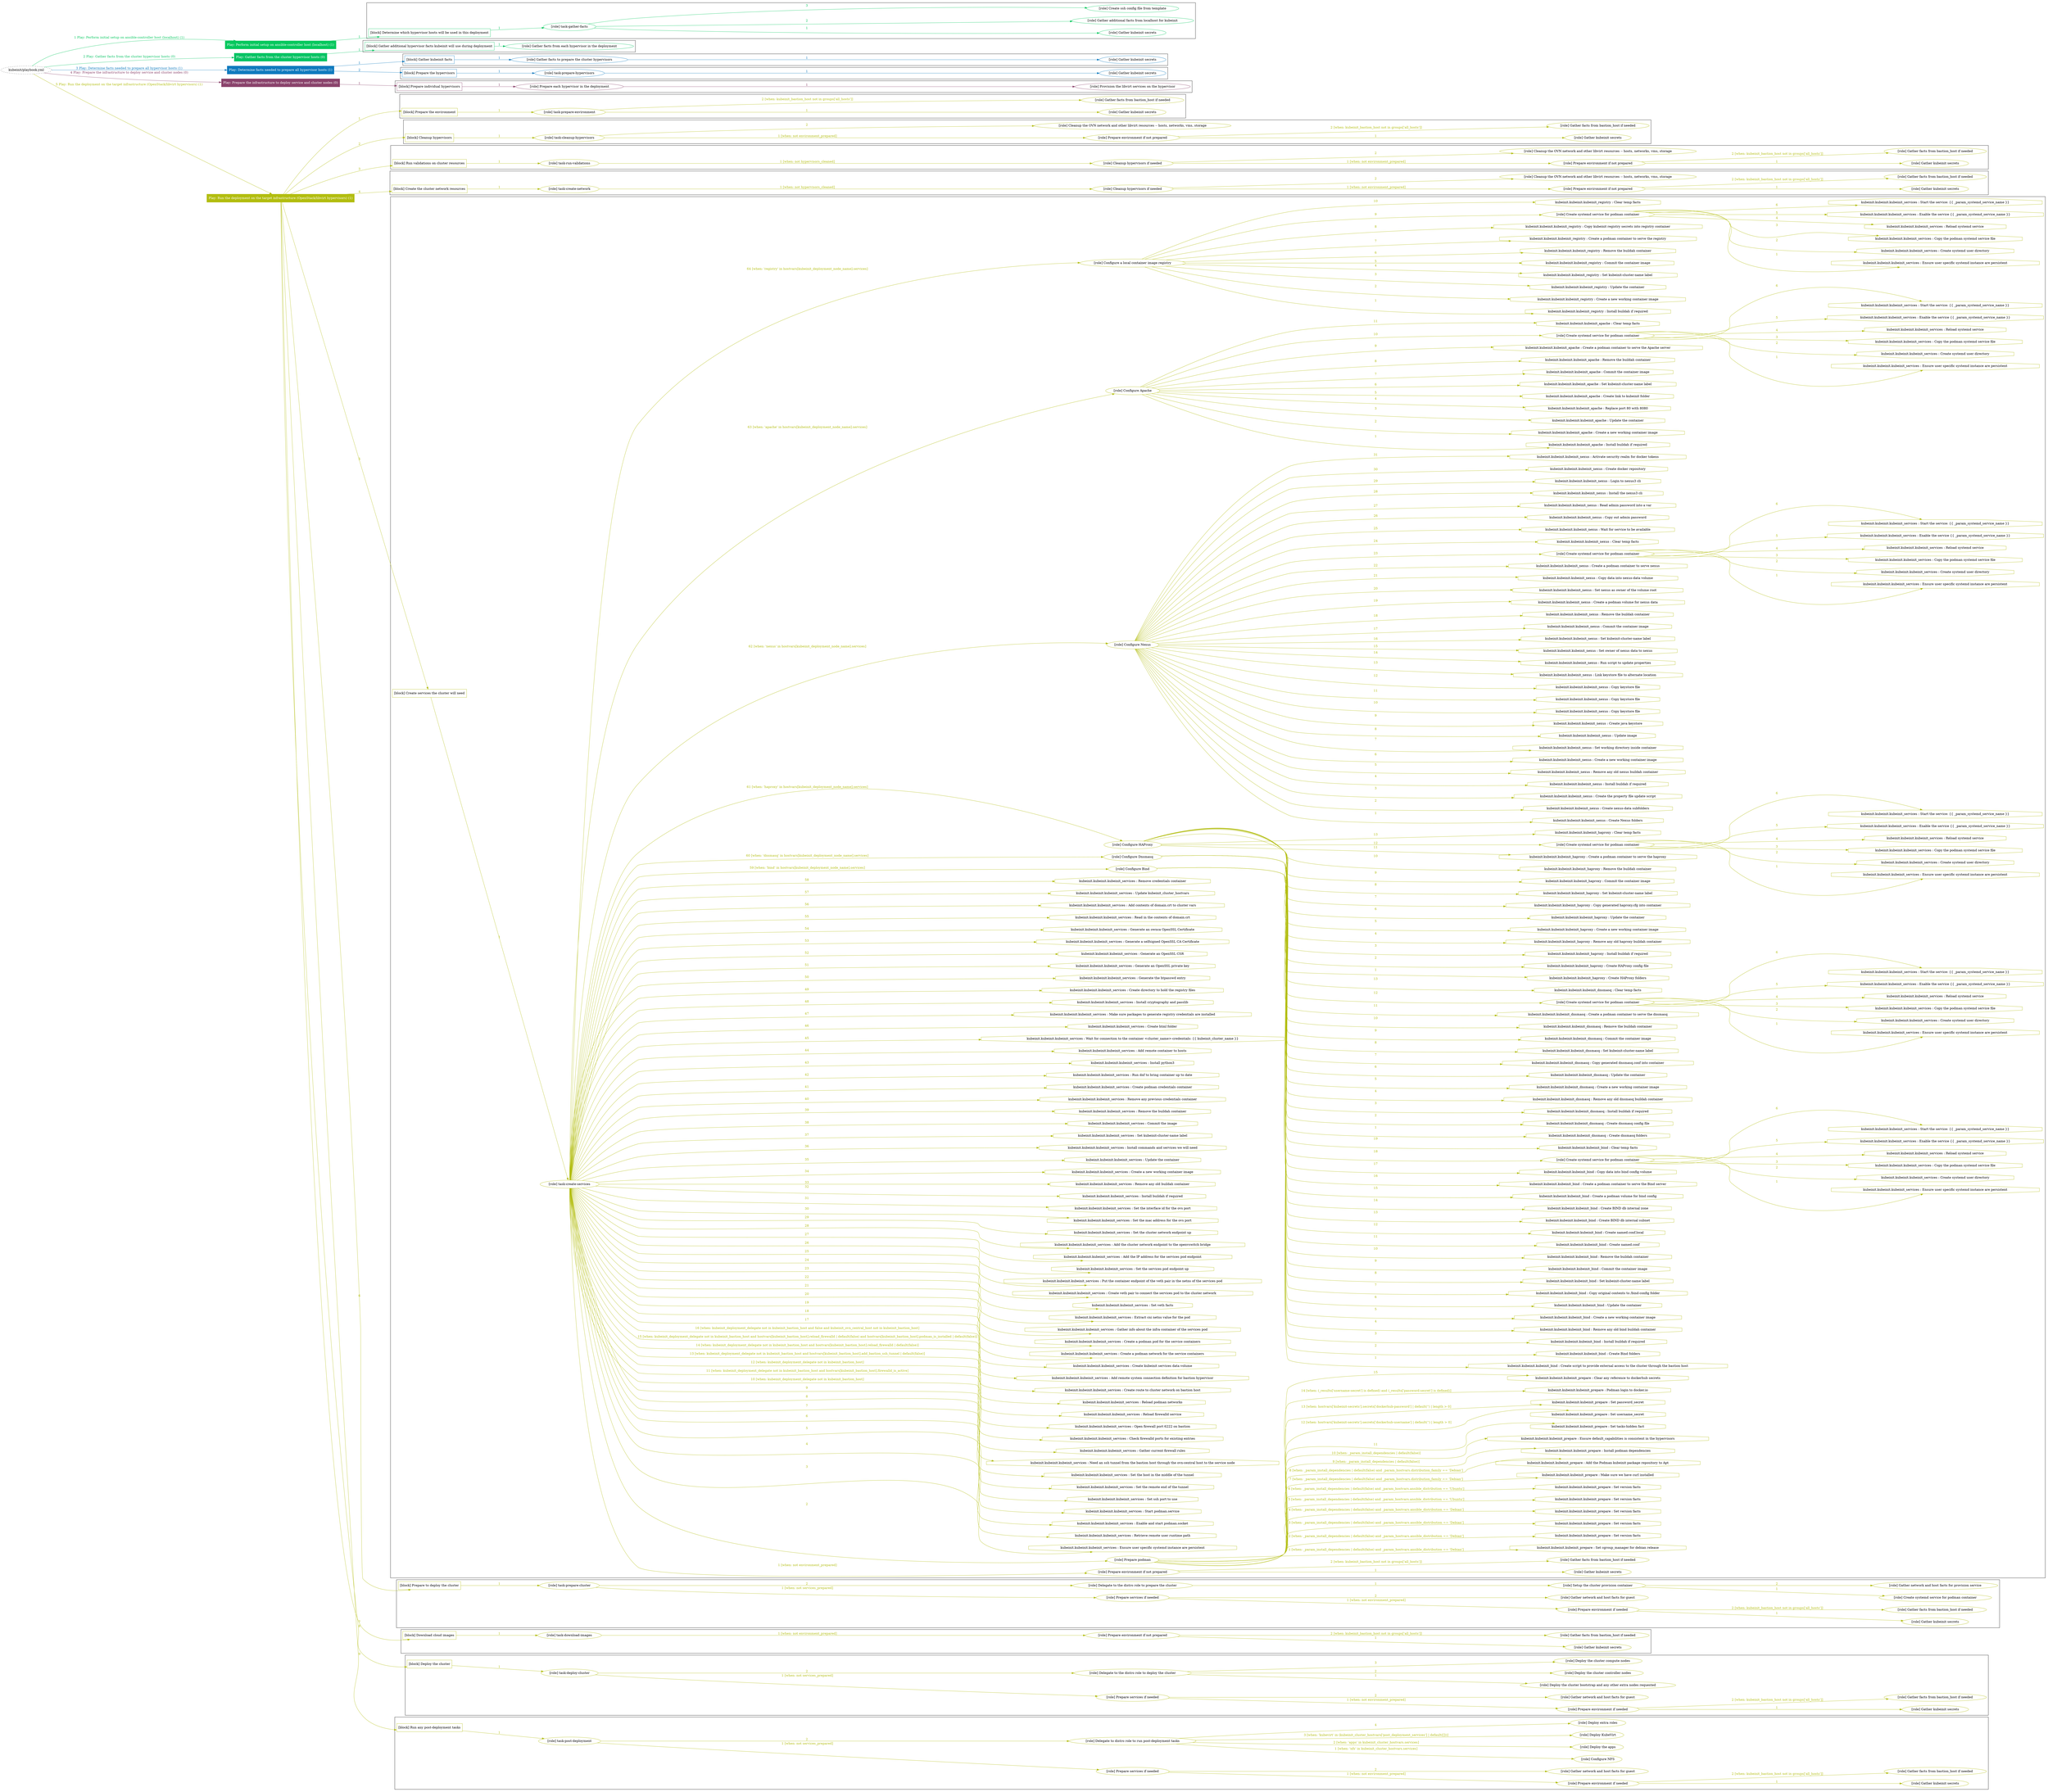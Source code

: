 digraph {
	graph [concentrate=true ordering=in rankdir=LR ratio=fill]
	edge [esep=5 sep=10]
	"kubeinit/playbook.yml" [URL="/home/runner/work/kubeinit/kubeinit/kubeinit/playbook.yml" id=playbook_b426a410 style=dotted]
	"kubeinit/playbook.yml" -> play_7ba5d6c7 [label="1 Play: Perform initial setup on ansible-controller host (localhost) (1)" color="#04c85d" fontcolor="#04c85d" id=edge_play_7ba5d6c7 labeltooltip="1 Play: Perform initial setup on ansible-controller host (localhost) (1)" tooltip="1 Play: Perform initial setup on ansible-controller host (localhost) (1)"]
	subgraph "Play: Perform initial setup on ansible-controller host (localhost) (1)" {
		play_7ba5d6c7 [label="Play: Perform initial setup on ansible-controller host (localhost) (1)" URL="/home/runner/work/kubeinit/kubeinit/kubeinit/playbook.yml" color="#04c85d" fontcolor="#ffffff" id=play_7ba5d6c7 shape=box style=filled tooltip=localhost]
		play_7ba5d6c7 -> block_5dc8ef19 [label=1 color="#04c85d" fontcolor="#04c85d" id=edge_block_5dc8ef19 labeltooltip=1 tooltip=1]
		subgraph cluster_block_5dc8ef19 {
			block_5dc8ef19 [label="[block] Determine which hypervisor hosts will be used in this deployment" URL="/home/runner/work/kubeinit/kubeinit/kubeinit/playbook.yml" color="#04c85d" id=block_5dc8ef19 labeltooltip="Determine which hypervisor hosts will be used in this deployment" shape=box tooltip="Determine which hypervisor hosts will be used in this deployment"]
			block_5dc8ef19 -> role_9dfea507 [label="1 " color="#04c85d" fontcolor="#04c85d" id=edge_role_9dfea507 labeltooltip="1 " tooltip="1 "]
			subgraph "task-gather-facts" {
				role_9dfea507 [label="[role] task-gather-facts" URL="/home/runner/work/kubeinit/kubeinit/kubeinit/playbook.yml" color="#04c85d" id=role_9dfea507 tooltip="task-gather-facts"]
				role_9dfea507 -> role_fb3c295f [label="1 " color="#04c85d" fontcolor="#04c85d" id=edge_role_fb3c295f labeltooltip="1 " tooltip="1 "]
				subgraph "Gather kubeinit secrets" {
					role_fb3c295f [label="[role] Gather kubeinit secrets" URL="/home/runner/.ansible/collections/ansible_collections/kubeinit/kubeinit/roles/kubeinit_prepare/tasks/build_hypervisors_group.yml" color="#04c85d" id=role_fb3c295f tooltip="Gather kubeinit secrets"]
				}
				role_9dfea507 -> role_5eabad45 [label="2 " color="#04c85d" fontcolor="#04c85d" id=edge_role_5eabad45 labeltooltip="2 " tooltip="2 "]
				subgraph "Gather additional facts from localhost for kubeinit" {
					role_5eabad45 [label="[role] Gather additional facts from localhost for kubeinit" URL="/home/runner/.ansible/collections/ansible_collections/kubeinit/kubeinit/roles/kubeinit_prepare/tasks/build_hypervisors_group.yml" color="#04c85d" id=role_5eabad45 tooltip="Gather additional facts from localhost for kubeinit"]
				}
				role_9dfea507 -> role_ef769315 [label="3 " color="#04c85d" fontcolor="#04c85d" id=edge_role_ef769315 labeltooltip="3 " tooltip="3 "]
				subgraph "Create ssh config file from template" {
					role_ef769315 [label="[role] Create ssh config file from template" URL="/home/runner/.ansible/collections/ansible_collections/kubeinit/kubeinit/roles/kubeinit_prepare/tasks/build_hypervisors_group.yml" color="#04c85d" id=role_ef769315 tooltip="Create ssh config file from template"]
				}
			}
		}
	}
	"kubeinit/playbook.yml" -> play_8fa0d18a [label="2 Play: Gather facts from the cluster hypervisor hosts (0)" color="#08c364" fontcolor="#08c364" id=edge_play_8fa0d18a labeltooltip="2 Play: Gather facts from the cluster hypervisor hosts (0)" tooltip="2 Play: Gather facts from the cluster hypervisor hosts (0)"]
	subgraph "Play: Gather facts from the cluster hypervisor hosts (0)" {
		play_8fa0d18a [label="Play: Gather facts from the cluster hypervisor hosts (0)" URL="/home/runner/work/kubeinit/kubeinit/kubeinit/playbook.yml" color="#08c364" fontcolor="#ffffff" id=play_8fa0d18a shape=box style=filled tooltip="Play: Gather facts from the cluster hypervisor hosts (0)"]
		play_8fa0d18a -> block_ac144481 [label=1 color="#08c364" fontcolor="#08c364" id=edge_block_ac144481 labeltooltip=1 tooltip=1]
		subgraph cluster_block_ac144481 {
			block_ac144481 [label="[block] Gather additional hypervisor facts kubeinit will use during deployment" URL="/home/runner/work/kubeinit/kubeinit/kubeinit/playbook.yml" color="#08c364" id=block_ac144481 labeltooltip="Gather additional hypervisor facts kubeinit will use during deployment" shape=box tooltip="Gather additional hypervisor facts kubeinit will use during deployment"]
			block_ac144481 -> role_88dd8661 [label="1 " color="#08c364" fontcolor="#08c364" id=edge_role_88dd8661 labeltooltip="1 " tooltip="1 "]
			subgraph "Gather facts from each hypervisor in the deployment" {
				role_88dd8661 [label="[role] Gather facts from each hypervisor in the deployment" URL="/home/runner/work/kubeinit/kubeinit/kubeinit/playbook.yml" color="#08c364" id=role_88dd8661 tooltip="Gather facts from each hypervisor in the deployment"]
			}
		}
	}
	"kubeinit/playbook.yml" -> play_dc6530b0 [label="3 Play: Determine facts needed to prepare all hypervisor hosts (1)" color="#0e7abe" fontcolor="#0e7abe" id=edge_play_dc6530b0 labeltooltip="3 Play: Determine facts needed to prepare all hypervisor hosts (1)" tooltip="3 Play: Determine facts needed to prepare all hypervisor hosts (1)"]
	subgraph "Play: Determine facts needed to prepare all hypervisor hosts (1)" {
		play_dc6530b0 [label="Play: Determine facts needed to prepare all hypervisor hosts (1)" URL="/home/runner/work/kubeinit/kubeinit/kubeinit/playbook.yml" color="#0e7abe" fontcolor="#ffffff" id=play_dc6530b0 shape=box style=filled tooltip=localhost]
		play_dc6530b0 -> block_92497458 [label=1 color="#0e7abe" fontcolor="#0e7abe" id=edge_block_92497458 labeltooltip=1 tooltip=1]
		subgraph cluster_block_92497458 {
			block_92497458 [label="[block] Gather kubeinit facts" URL="/home/runner/work/kubeinit/kubeinit/kubeinit/playbook.yml" color="#0e7abe" id=block_92497458 labeltooltip="Gather kubeinit facts" shape=box tooltip="Gather kubeinit facts"]
			block_92497458 -> role_f3a527a8 [label="1 " color="#0e7abe" fontcolor="#0e7abe" id=edge_role_f3a527a8 labeltooltip="1 " tooltip="1 "]
			subgraph "Gather facts to prepare the cluster hypervisors" {
				role_f3a527a8 [label="[role] Gather facts to prepare the cluster hypervisors" URL="/home/runner/work/kubeinit/kubeinit/kubeinit/playbook.yml" color="#0e7abe" id=role_f3a527a8 tooltip="Gather facts to prepare the cluster hypervisors"]
				role_f3a527a8 -> role_0dcfc3d9 [label="1 " color="#0e7abe" fontcolor="#0e7abe" id=edge_role_0dcfc3d9 labeltooltip="1 " tooltip="1 "]
				subgraph "Gather kubeinit secrets" {
					role_0dcfc3d9 [label="[role] Gather kubeinit secrets" URL="/home/runner/.ansible/collections/ansible_collections/kubeinit/kubeinit/roles/kubeinit_prepare/tasks/gather_kubeinit_facts.yml" color="#0e7abe" id=role_0dcfc3d9 tooltip="Gather kubeinit secrets"]
				}
			}
		}
		play_dc6530b0 -> block_227107f9 [label=2 color="#0e7abe" fontcolor="#0e7abe" id=edge_block_227107f9 labeltooltip=2 tooltip=2]
		subgraph cluster_block_227107f9 {
			block_227107f9 [label="[block] Prepare the hypervisors" URL="/home/runner/work/kubeinit/kubeinit/kubeinit/playbook.yml" color="#0e7abe" id=block_227107f9 labeltooltip="Prepare the hypervisors" shape=box tooltip="Prepare the hypervisors"]
			block_227107f9 -> role_e7a19224 [label="1 " color="#0e7abe" fontcolor="#0e7abe" id=edge_role_e7a19224 labeltooltip="1 " tooltip="1 "]
			subgraph "task-prepare-hypervisors" {
				role_e7a19224 [label="[role] task-prepare-hypervisors" URL="/home/runner/work/kubeinit/kubeinit/kubeinit/playbook.yml" color="#0e7abe" id=role_e7a19224 tooltip="task-prepare-hypervisors"]
				role_e7a19224 -> role_aeee7eab [label="1 " color="#0e7abe" fontcolor="#0e7abe" id=edge_role_aeee7eab labeltooltip="1 " tooltip="1 "]
				subgraph "Gather kubeinit secrets" {
					role_aeee7eab [label="[role] Gather kubeinit secrets" URL="/home/runner/.ansible/collections/ansible_collections/kubeinit/kubeinit/roles/kubeinit_prepare/tasks/gather_kubeinit_facts.yml" color="#0e7abe" id=role_aeee7eab tooltip="Gather kubeinit secrets"]
				}
			}
		}
	}
	"kubeinit/playbook.yml" -> play_707bd563 [label="4 Play: Prepare the infrastructure to deploy service and cluster nodes (0)" color="#8a426b" fontcolor="#8a426b" id=edge_play_707bd563 labeltooltip="4 Play: Prepare the infrastructure to deploy service and cluster nodes (0)" tooltip="4 Play: Prepare the infrastructure to deploy service and cluster nodes (0)"]
	subgraph "Play: Prepare the infrastructure to deploy service and cluster nodes (0)" {
		play_707bd563 [label="Play: Prepare the infrastructure to deploy service and cluster nodes (0)" URL="/home/runner/work/kubeinit/kubeinit/kubeinit/playbook.yml" color="#8a426b" fontcolor="#ffffff" id=play_707bd563 shape=box style=filled tooltip="Play: Prepare the infrastructure to deploy service and cluster nodes (0)"]
		play_707bd563 -> block_5d9091cb [label=1 color="#8a426b" fontcolor="#8a426b" id=edge_block_5d9091cb labeltooltip=1 tooltip=1]
		subgraph cluster_block_5d9091cb {
			block_5d9091cb [label="[block] Prepare individual hypervisors" URL="/home/runner/work/kubeinit/kubeinit/kubeinit/playbook.yml" color="#8a426b" id=block_5d9091cb labeltooltip="Prepare individual hypervisors" shape=box tooltip="Prepare individual hypervisors"]
			block_5d9091cb -> role_f409d9fc [label="1 " color="#8a426b" fontcolor="#8a426b" id=edge_role_f409d9fc labeltooltip="1 " tooltip="1 "]
			subgraph "Prepare each hypervisor in the deployment" {
				role_f409d9fc [label="[role] Prepare each hypervisor in the deployment" URL="/home/runner/work/kubeinit/kubeinit/kubeinit/playbook.yml" color="#8a426b" id=role_f409d9fc tooltip="Prepare each hypervisor in the deployment"]
				role_f409d9fc -> role_96ce01fb [label="1 " color="#8a426b" fontcolor="#8a426b" id=edge_role_96ce01fb labeltooltip="1 " tooltip="1 "]
				subgraph "Provision the libvirt services on the hypervisor" {
					role_96ce01fb [label="[role] Provision the libvirt services on the hypervisor" URL="/home/runner/.ansible/collections/ansible_collections/kubeinit/kubeinit/roles/kubeinit_prepare/tasks/prepare_hypervisor.yml" color="#8a426b" id=role_96ce01fb tooltip="Provision the libvirt services on the hypervisor"]
				}
			}
		}
	}
	"kubeinit/playbook.yml" -> play_d33db96e [label="5 Play: Run the deployment on the target infrastructure (OpenStack/libvirt hypervisors) (1)" color="#b2bd0f" fontcolor="#b2bd0f" id=edge_play_d33db96e labeltooltip="5 Play: Run the deployment on the target infrastructure (OpenStack/libvirt hypervisors) (1)" tooltip="5 Play: Run the deployment on the target infrastructure (OpenStack/libvirt hypervisors) (1)"]
	subgraph "Play: Run the deployment on the target infrastructure (OpenStack/libvirt hypervisors) (1)" {
		play_d33db96e [label="Play: Run the deployment on the target infrastructure (OpenStack/libvirt hypervisors) (1)" URL="/home/runner/work/kubeinit/kubeinit/kubeinit/playbook.yml" color="#b2bd0f" fontcolor="#ffffff" id=play_d33db96e shape=box style=filled tooltip=localhost]
		play_d33db96e -> block_71d7dc5d [label=1 color="#b2bd0f" fontcolor="#b2bd0f" id=edge_block_71d7dc5d labeltooltip=1 tooltip=1]
		subgraph cluster_block_71d7dc5d {
			block_71d7dc5d [label="[block] Prepare the environment" URL="/home/runner/work/kubeinit/kubeinit/kubeinit/playbook.yml" color="#b2bd0f" id=block_71d7dc5d labeltooltip="Prepare the environment" shape=box tooltip="Prepare the environment"]
			block_71d7dc5d -> role_f98058f6 [label="1 " color="#b2bd0f" fontcolor="#b2bd0f" id=edge_role_f98058f6 labeltooltip="1 " tooltip="1 "]
			subgraph "task-prepare-environment" {
				role_f98058f6 [label="[role] task-prepare-environment" URL="/home/runner/work/kubeinit/kubeinit/kubeinit/playbook.yml" color="#b2bd0f" id=role_f98058f6 tooltip="task-prepare-environment"]
				role_f98058f6 -> role_ab05d532 [label="1 " color="#b2bd0f" fontcolor="#b2bd0f" id=edge_role_ab05d532 labeltooltip="1 " tooltip="1 "]
				subgraph "Gather kubeinit secrets" {
					role_ab05d532 [label="[role] Gather kubeinit secrets" URL="/home/runner/.ansible/collections/ansible_collections/kubeinit/kubeinit/roles/kubeinit_prepare/tasks/gather_kubeinit_facts.yml" color="#b2bd0f" id=role_ab05d532 tooltip="Gather kubeinit secrets"]
				}
				role_f98058f6 -> role_4fe1e28c [label="2 [when: kubeinit_bastion_host not in groups['all_hosts']]" color="#b2bd0f" fontcolor="#b2bd0f" id=edge_role_4fe1e28c labeltooltip="2 [when: kubeinit_bastion_host not in groups['all_hosts']]" tooltip="2 [when: kubeinit_bastion_host not in groups['all_hosts']]"]
				subgraph "Gather facts from bastion_host if needed" {
					role_4fe1e28c [label="[role] Gather facts from bastion_host if needed" URL="/home/runner/.ansible/collections/ansible_collections/kubeinit/kubeinit/roles/kubeinit_prepare/tasks/main.yml" color="#b2bd0f" id=role_4fe1e28c tooltip="Gather facts from bastion_host if needed"]
				}
			}
		}
		play_d33db96e -> block_980db41c [label=2 color="#b2bd0f" fontcolor="#b2bd0f" id=edge_block_980db41c labeltooltip=2 tooltip=2]
		subgraph cluster_block_980db41c {
			block_980db41c [label="[block] Cleanup hypervisors" URL="/home/runner/work/kubeinit/kubeinit/kubeinit/playbook.yml" color="#b2bd0f" id=block_980db41c labeltooltip="Cleanup hypervisors" shape=box tooltip="Cleanup hypervisors"]
			block_980db41c -> role_4d3bf83b [label="1 " color="#b2bd0f" fontcolor="#b2bd0f" id=edge_role_4d3bf83b labeltooltip="1 " tooltip="1 "]
			subgraph "task-cleanup-hypervisors" {
				role_4d3bf83b [label="[role] task-cleanup-hypervisors" URL="/home/runner/work/kubeinit/kubeinit/kubeinit/playbook.yml" color="#b2bd0f" id=role_4d3bf83b tooltip="task-cleanup-hypervisors"]
				role_4d3bf83b -> role_6ae16bd4 [label="1 [when: not environment_prepared]" color="#b2bd0f" fontcolor="#b2bd0f" id=edge_role_6ae16bd4 labeltooltip="1 [when: not environment_prepared]" tooltip="1 [when: not environment_prepared]"]
				subgraph "Prepare environment if not prepared" {
					role_6ae16bd4 [label="[role] Prepare environment if not prepared" URL="/home/runner/.ansible/collections/ansible_collections/kubeinit/kubeinit/roles/kubeinit_libvirt/tasks/cleanup_hypervisors.yml" color="#b2bd0f" id=role_6ae16bd4 tooltip="Prepare environment if not prepared"]
					role_6ae16bd4 -> role_731ec679 [label="1 " color="#b2bd0f" fontcolor="#b2bd0f" id=edge_role_731ec679 labeltooltip="1 " tooltip="1 "]
					subgraph "Gather kubeinit secrets" {
						role_731ec679 [label="[role] Gather kubeinit secrets" URL="/home/runner/.ansible/collections/ansible_collections/kubeinit/kubeinit/roles/kubeinit_prepare/tasks/gather_kubeinit_facts.yml" color="#b2bd0f" id=role_731ec679 tooltip="Gather kubeinit secrets"]
					}
					role_6ae16bd4 -> role_f6146875 [label="2 [when: kubeinit_bastion_host not in groups['all_hosts']]" color="#b2bd0f" fontcolor="#b2bd0f" id=edge_role_f6146875 labeltooltip="2 [when: kubeinit_bastion_host not in groups['all_hosts']]" tooltip="2 [when: kubeinit_bastion_host not in groups['all_hosts']]"]
					subgraph "Gather facts from bastion_host if needed" {
						role_f6146875 [label="[role] Gather facts from bastion_host if needed" URL="/home/runner/.ansible/collections/ansible_collections/kubeinit/kubeinit/roles/kubeinit_prepare/tasks/main.yml" color="#b2bd0f" id=role_f6146875 tooltip="Gather facts from bastion_host if needed"]
					}
				}
				role_4d3bf83b -> role_a545e3c7 [label="2 " color="#b2bd0f" fontcolor="#b2bd0f" id=edge_role_a545e3c7 labeltooltip="2 " tooltip="2 "]
				subgraph "Cleanup the OVN network and other libvirt resources -- hosts, networks, vms, storage" {
					role_a545e3c7 [label="[role] Cleanup the OVN network and other libvirt resources -- hosts, networks, vms, storage" URL="/home/runner/.ansible/collections/ansible_collections/kubeinit/kubeinit/roles/kubeinit_libvirt/tasks/cleanup_hypervisors.yml" color="#b2bd0f" id=role_a545e3c7 tooltip="Cleanup the OVN network and other libvirt resources -- hosts, networks, vms, storage"]
				}
			}
		}
		play_d33db96e -> block_80ebc357 [label=3 color="#b2bd0f" fontcolor="#b2bd0f" id=edge_block_80ebc357 labeltooltip=3 tooltip=3]
		subgraph cluster_block_80ebc357 {
			block_80ebc357 [label="[block] Run validations on cluster resources" URL="/home/runner/work/kubeinit/kubeinit/kubeinit/playbook.yml" color="#b2bd0f" id=block_80ebc357 labeltooltip="Run validations on cluster resources" shape=box tooltip="Run validations on cluster resources"]
			block_80ebc357 -> role_a91d7aa1 [label="1 " color="#b2bd0f" fontcolor="#b2bd0f" id=edge_role_a91d7aa1 labeltooltip="1 " tooltip="1 "]
			subgraph "task-run-validations" {
				role_a91d7aa1 [label="[role] task-run-validations" URL="/home/runner/work/kubeinit/kubeinit/kubeinit/playbook.yml" color="#b2bd0f" id=role_a91d7aa1 tooltip="task-run-validations"]
				role_a91d7aa1 -> role_e4aa7b91 [label="1 [when: not hypervisors_cleaned]" color="#b2bd0f" fontcolor="#b2bd0f" id=edge_role_e4aa7b91 labeltooltip="1 [when: not hypervisors_cleaned]" tooltip="1 [when: not hypervisors_cleaned]"]
				subgraph "Cleanup hypervisors if needed" {
					role_e4aa7b91 [label="[role] Cleanup hypervisors if needed" URL="/home/runner/.ansible/collections/ansible_collections/kubeinit/kubeinit/roles/kubeinit_validations/tasks/main.yml" color="#b2bd0f" id=role_e4aa7b91 tooltip="Cleanup hypervisors if needed"]
					role_e4aa7b91 -> role_10890318 [label="1 [when: not environment_prepared]" color="#b2bd0f" fontcolor="#b2bd0f" id=edge_role_10890318 labeltooltip="1 [when: not environment_prepared]" tooltip="1 [when: not environment_prepared]"]
					subgraph "Prepare environment if not prepared" {
						role_10890318 [label="[role] Prepare environment if not prepared" URL="/home/runner/.ansible/collections/ansible_collections/kubeinit/kubeinit/roles/kubeinit_libvirt/tasks/cleanup_hypervisors.yml" color="#b2bd0f" id=role_10890318 tooltip="Prepare environment if not prepared"]
						role_10890318 -> role_f9ae5959 [label="1 " color="#b2bd0f" fontcolor="#b2bd0f" id=edge_role_f9ae5959 labeltooltip="1 " tooltip="1 "]
						subgraph "Gather kubeinit secrets" {
							role_f9ae5959 [label="[role] Gather kubeinit secrets" URL="/home/runner/.ansible/collections/ansible_collections/kubeinit/kubeinit/roles/kubeinit_prepare/tasks/gather_kubeinit_facts.yml" color="#b2bd0f" id=role_f9ae5959 tooltip="Gather kubeinit secrets"]
						}
						role_10890318 -> role_0811bb19 [label="2 [when: kubeinit_bastion_host not in groups['all_hosts']]" color="#b2bd0f" fontcolor="#b2bd0f" id=edge_role_0811bb19 labeltooltip="2 [when: kubeinit_bastion_host not in groups['all_hosts']]" tooltip="2 [when: kubeinit_bastion_host not in groups['all_hosts']]"]
						subgraph "Gather facts from bastion_host if needed" {
							role_0811bb19 [label="[role] Gather facts from bastion_host if needed" URL="/home/runner/.ansible/collections/ansible_collections/kubeinit/kubeinit/roles/kubeinit_prepare/tasks/main.yml" color="#b2bd0f" id=role_0811bb19 tooltip="Gather facts from bastion_host if needed"]
						}
					}
					role_e4aa7b91 -> role_9441b87c [label="2 " color="#b2bd0f" fontcolor="#b2bd0f" id=edge_role_9441b87c labeltooltip="2 " tooltip="2 "]
					subgraph "Cleanup the OVN network and other libvirt resources -- hosts, networks, vms, storage" {
						role_9441b87c [label="[role] Cleanup the OVN network and other libvirt resources -- hosts, networks, vms, storage" URL="/home/runner/.ansible/collections/ansible_collections/kubeinit/kubeinit/roles/kubeinit_libvirt/tasks/cleanup_hypervisors.yml" color="#b2bd0f" id=role_9441b87c tooltip="Cleanup the OVN network and other libvirt resources -- hosts, networks, vms, storage"]
					}
				}
			}
		}
		play_d33db96e -> block_050c4f8c [label=4 color="#b2bd0f" fontcolor="#b2bd0f" id=edge_block_050c4f8c labeltooltip=4 tooltip=4]
		subgraph cluster_block_050c4f8c {
			block_050c4f8c [label="[block] Create the cluster network resources" URL="/home/runner/work/kubeinit/kubeinit/kubeinit/playbook.yml" color="#b2bd0f" id=block_050c4f8c labeltooltip="Create the cluster network resources" shape=box tooltip="Create the cluster network resources"]
			block_050c4f8c -> role_6ee11b74 [label="1 " color="#b2bd0f" fontcolor="#b2bd0f" id=edge_role_6ee11b74 labeltooltip="1 " tooltip="1 "]
			subgraph "task-create-network" {
				role_6ee11b74 [label="[role] task-create-network" URL="/home/runner/work/kubeinit/kubeinit/kubeinit/playbook.yml" color="#b2bd0f" id=role_6ee11b74 tooltip="task-create-network"]
				role_6ee11b74 -> role_009b4795 [label="1 [when: not hypervisors_cleaned]" color="#b2bd0f" fontcolor="#b2bd0f" id=edge_role_009b4795 labeltooltip="1 [when: not hypervisors_cleaned]" tooltip="1 [when: not hypervisors_cleaned]"]
				subgraph "Cleanup hypervisors if needed" {
					role_009b4795 [label="[role] Cleanup hypervisors if needed" URL="/home/runner/.ansible/collections/ansible_collections/kubeinit/kubeinit/roles/kubeinit_libvirt/tasks/create_network.yml" color="#b2bd0f" id=role_009b4795 tooltip="Cleanup hypervisors if needed"]
					role_009b4795 -> role_47811fe8 [label="1 [when: not environment_prepared]" color="#b2bd0f" fontcolor="#b2bd0f" id=edge_role_47811fe8 labeltooltip="1 [when: not environment_prepared]" tooltip="1 [when: not environment_prepared]"]
					subgraph "Prepare environment if not prepared" {
						role_47811fe8 [label="[role] Prepare environment if not prepared" URL="/home/runner/.ansible/collections/ansible_collections/kubeinit/kubeinit/roles/kubeinit_libvirt/tasks/cleanup_hypervisors.yml" color="#b2bd0f" id=role_47811fe8 tooltip="Prepare environment if not prepared"]
						role_47811fe8 -> role_e72206d3 [label="1 " color="#b2bd0f" fontcolor="#b2bd0f" id=edge_role_e72206d3 labeltooltip="1 " tooltip="1 "]
						subgraph "Gather kubeinit secrets" {
							role_e72206d3 [label="[role] Gather kubeinit secrets" URL="/home/runner/.ansible/collections/ansible_collections/kubeinit/kubeinit/roles/kubeinit_prepare/tasks/gather_kubeinit_facts.yml" color="#b2bd0f" id=role_e72206d3 tooltip="Gather kubeinit secrets"]
						}
						role_47811fe8 -> role_8a478f25 [label="2 [when: kubeinit_bastion_host not in groups['all_hosts']]" color="#b2bd0f" fontcolor="#b2bd0f" id=edge_role_8a478f25 labeltooltip="2 [when: kubeinit_bastion_host not in groups['all_hosts']]" tooltip="2 [when: kubeinit_bastion_host not in groups['all_hosts']]"]
						subgraph "Gather facts from bastion_host if needed" {
							role_8a478f25 [label="[role] Gather facts from bastion_host if needed" URL="/home/runner/.ansible/collections/ansible_collections/kubeinit/kubeinit/roles/kubeinit_prepare/tasks/main.yml" color="#b2bd0f" id=role_8a478f25 tooltip="Gather facts from bastion_host if needed"]
						}
					}
					role_009b4795 -> role_cdb304d8 [label="2 " color="#b2bd0f" fontcolor="#b2bd0f" id=edge_role_cdb304d8 labeltooltip="2 " tooltip="2 "]
					subgraph "Cleanup the OVN network and other libvirt resources -- hosts, networks, vms, storage" {
						role_cdb304d8 [label="[role] Cleanup the OVN network and other libvirt resources -- hosts, networks, vms, storage" URL="/home/runner/.ansible/collections/ansible_collections/kubeinit/kubeinit/roles/kubeinit_libvirt/tasks/cleanup_hypervisors.yml" color="#b2bd0f" id=role_cdb304d8 tooltip="Cleanup the OVN network and other libvirt resources -- hosts, networks, vms, storage"]
					}
				}
			}
		}
		play_d33db96e -> block_b157ceba [label=5 color="#b2bd0f" fontcolor="#b2bd0f" id=edge_block_b157ceba labeltooltip=5 tooltip=5]
		subgraph cluster_block_b157ceba {
			block_b157ceba [label="[block] Create services the cluster will need" URL="/home/runner/work/kubeinit/kubeinit/kubeinit/playbook.yml" color="#b2bd0f" id=block_b157ceba labeltooltip="Create services the cluster will need" shape=box tooltip="Create services the cluster will need"]
			block_b157ceba -> role_f3b80be7 [label="1 " color="#b2bd0f" fontcolor="#b2bd0f" id=edge_role_f3b80be7 labeltooltip="1 " tooltip="1 "]
			subgraph "task-create-services" {
				role_f3b80be7 [label="[role] task-create-services" URL="/home/runner/work/kubeinit/kubeinit/kubeinit/playbook.yml" color="#b2bd0f" id=role_f3b80be7 tooltip="task-create-services"]
				role_f3b80be7 -> role_5124d1de [label="1 [when: not environment_prepared]" color="#b2bd0f" fontcolor="#b2bd0f" id=edge_role_5124d1de labeltooltip="1 [when: not environment_prepared]" tooltip="1 [when: not environment_prepared]"]
				subgraph "Prepare environment if not prepared" {
					role_5124d1de [label="[role] Prepare environment if not prepared" URL="/home/runner/.ansible/collections/ansible_collections/kubeinit/kubeinit/roles/kubeinit_services/tasks/main.yml" color="#b2bd0f" id=role_5124d1de tooltip="Prepare environment if not prepared"]
					role_5124d1de -> role_a2339ad8 [label="1 " color="#b2bd0f" fontcolor="#b2bd0f" id=edge_role_a2339ad8 labeltooltip="1 " tooltip="1 "]
					subgraph "Gather kubeinit secrets" {
						role_a2339ad8 [label="[role] Gather kubeinit secrets" URL="/home/runner/.ansible/collections/ansible_collections/kubeinit/kubeinit/roles/kubeinit_prepare/tasks/gather_kubeinit_facts.yml" color="#b2bd0f" id=role_a2339ad8 tooltip="Gather kubeinit secrets"]
					}
					role_5124d1de -> role_cc183e91 [label="2 [when: kubeinit_bastion_host not in groups['all_hosts']]" color="#b2bd0f" fontcolor="#b2bd0f" id=edge_role_cc183e91 labeltooltip="2 [when: kubeinit_bastion_host not in groups['all_hosts']]" tooltip="2 [when: kubeinit_bastion_host not in groups['all_hosts']]"]
					subgraph "Gather facts from bastion_host if needed" {
						role_cc183e91 [label="[role] Gather facts from bastion_host if needed" URL="/home/runner/.ansible/collections/ansible_collections/kubeinit/kubeinit/roles/kubeinit_prepare/tasks/main.yml" color="#b2bd0f" id=role_cc183e91 tooltip="Gather facts from bastion_host if needed"]
					}
				}
				role_f3b80be7 -> role_69c56a62 [label="2 " color="#b2bd0f" fontcolor="#b2bd0f" id=edge_role_69c56a62 labeltooltip="2 " tooltip="2 "]
				subgraph "Prepare podman" {
					role_69c56a62 [label="[role] Prepare podman" URL="/home/runner/.ansible/collections/ansible_collections/kubeinit/kubeinit/roles/kubeinit_services/tasks/00_create_service_pod.yml" color="#b2bd0f" id=role_69c56a62 tooltip="Prepare podman"]
					task_ac38746a [label="kubeinit.kubeinit.kubeinit_prepare : Set cgroup_manager for debian release" URL="/home/runner/.ansible/collections/ansible_collections/kubeinit/kubeinit/roles/kubeinit_prepare/tasks/prepare_podman.yml" color="#b2bd0f" id=task_ac38746a shape=octagon tooltip="kubeinit.kubeinit.kubeinit_prepare : Set cgroup_manager for debian release"]
					role_69c56a62 -> task_ac38746a [label="1 [when: _param_install_dependencies | default(false) and _param_hostvars.ansible_distribution == 'Debian']" color="#b2bd0f" fontcolor="#b2bd0f" id=edge_task_ac38746a labeltooltip="1 [when: _param_install_dependencies | default(false) and _param_hostvars.ansible_distribution == 'Debian']" tooltip="1 [when: _param_install_dependencies | default(false) and _param_hostvars.ansible_distribution == 'Debian']"]
					task_7adfa4ba [label="kubeinit.kubeinit.kubeinit_prepare : Set version facts" URL="/home/runner/.ansible/collections/ansible_collections/kubeinit/kubeinit/roles/kubeinit_prepare/tasks/prepare_podman.yml" color="#b2bd0f" id=task_7adfa4ba shape=octagon tooltip="kubeinit.kubeinit.kubeinit_prepare : Set version facts"]
					role_69c56a62 -> task_7adfa4ba [label="2 [when: _param_install_dependencies | default(false) and _param_hostvars.ansible_distribution == 'Debian']" color="#b2bd0f" fontcolor="#b2bd0f" id=edge_task_7adfa4ba labeltooltip="2 [when: _param_install_dependencies | default(false) and _param_hostvars.ansible_distribution == 'Debian']" tooltip="2 [when: _param_install_dependencies | default(false) and _param_hostvars.ansible_distribution == 'Debian']"]
					task_d49f3c41 [label="kubeinit.kubeinit.kubeinit_prepare : Set version facts" URL="/home/runner/.ansible/collections/ansible_collections/kubeinit/kubeinit/roles/kubeinit_prepare/tasks/prepare_podman.yml" color="#b2bd0f" id=task_d49f3c41 shape=octagon tooltip="kubeinit.kubeinit.kubeinit_prepare : Set version facts"]
					role_69c56a62 -> task_d49f3c41 [label="3 [when: _param_install_dependencies | default(false) and _param_hostvars.ansible_distribution == 'Debian']" color="#b2bd0f" fontcolor="#b2bd0f" id=edge_task_d49f3c41 labeltooltip="3 [when: _param_install_dependencies | default(false) and _param_hostvars.ansible_distribution == 'Debian']" tooltip="3 [when: _param_install_dependencies | default(false) and _param_hostvars.ansible_distribution == 'Debian']"]
					task_890ced20 [label="kubeinit.kubeinit.kubeinit_prepare : Set version facts" URL="/home/runner/.ansible/collections/ansible_collections/kubeinit/kubeinit/roles/kubeinit_prepare/tasks/prepare_podman.yml" color="#b2bd0f" id=task_890ced20 shape=octagon tooltip="kubeinit.kubeinit.kubeinit_prepare : Set version facts"]
					role_69c56a62 -> task_890ced20 [label="4 [when: _param_install_dependencies | default(false) and _param_hostvars.ansible_distribution == 'Debian']" color="#b2bd0f" fontcolor="#b2bd0f" id=edge_task_890ced20 labeltooltip="4 [when: _param_install_dependencies | default(false) and _param_hostvars.ansible_distribution == 'Debian']" tooltip="4 [when: _param_install_dependencies | default(false) and _param_hostvars.ansible_distribution == 'Debian']"]
					task_08376aa0 [label="kubeinit.kubeinit.kubeinit_prepare : Set version facts" URL="/home/runner/.ansible/collections/ansible_collections/kubeinit/kubeinit/roles/kubeinit_prepare/tasks/prepare_podman.yml" color="#b2bd0f" id=task_08376aa0 shape=octagon tooltip="kubeinit.kubeinit.kubeinit_prepare : Set version facts"]
					role_69c56a62 -> task_08376aa0 [label="5 [when: _param_install_dependencies | default(false) and _param_hostvars.ansible_distribution == 'Ubuntu']" color="#b2bd0f" fontcolor="#b2bd0f" id=edge_task_08376aa0 labeltooltip="5 [when: _param_install_dependencies | default(false) and _param_hostvars.ansible_distribution == 'Ubuntu']" tooltip="5 [when: _param_install_dependencies | default(false) and _param_hostvars.ansible_distribution == 'Ubuntu']"]
					task_2b8598c7 [label="kubeinit.kubeinit.kubeinit_prepare : Set version facts" URL="/home/runner/.ansible/collections/ansible_collections/kubeinit/kubeinit/roles/kubeinit_prepare/tasks/prepare_podman.yml" color="#b2bd0f" id=task_2b8598c7 shape=octagon tooltip="kubeinit.kubeinit.kubeinit_prepare : Set version facts"]
					role_69c56a62 -> task_2b8598c7 [label="6 [when: _param_install_dependencies | default(false) and _param_hostvars.ansible_distribution == 'Ubuntu']" color="#b2bd0f" fontcolor="#b2bd0f" id=edge_task_2b8598c7 labeltooltip="6 [when: _param_install_dependencies | default(false) and _param_hostvars.ansible_distribution == 'Ubuntu']" tooltip="6 [when: _param_install_dependencies | default(false) and _param_hostvars.ansible_distribution == 'Ubuntu']"]
					task_be5f89e5 [label="kubeinit.kubeinit.kubeinit_prepare : Make sure we have curl installed" URL="/home/runner/.ansible/collections/ansible_collections/kubeinit/kubeinit/roles/kubeinit_prepare/tasks/prepare_podman.yml" color="#b2bd0f" id=task_be5f89e5 shape=octagon tooltip="kubeinit.kubeinit.kubeinit_prepare : Make sure we have curl installed"]
					role_69c56a62 -> task_be5f89e5 [label="7 [when: _param_install_dependencies | default(false) and _param_hostvars.distribution_family == 'Debian']" color="#b2bd0f" fontcolor="#b2bd0f" id=edge_task_be5f89e5 labeltooltip="7 [when: _param_install_dependencies | default(false) and _param_hostvars.distribution_family == 'Debian']" tooltip="7 [when: _param_install_dependencies | default(false) and _param_hostvars.distribution_family == 'Debian']"]
					task_79552e12 [label="kubeinit.kubeinit.kubeinit_prepare : Add the Podman kubeinit package repository to Apt" URL="/home/runner/.ansible/collections/ansible_collections/kubeinit/kubeinit/roles/kubeinit_prepare/tasks/prepare_podman.yml" color="#b2bd0f" id=task_79552e12 shape=octagon tooltip="kubeinit.kubeinit.kubeinit_prepare : Add the Podman kubeinit package repository to Apt"]
					role_69c56a62 -> task_79552e12 [label="8 [when: _param_install_dependencies | default(false) and _param_hostvars.distribution_family == 'Debian']" color="#b2bd0f" fontcolor="#b2bd0f" id=edge_task_79552e12 labeltooltip="8 [when: _param_install_dependencies | default(false) and _param_hostvars.distribution_family == 'Debian']" tooltip="8 [when: _param_install_dependencies | default(false) and _param_hostvars.distribution_family == 'Debian']"]
					task_368d8fc1 [label="kubeinit.kubeinit.kubeinit_prepare : Install podman dependencies" URL="/home/runner/.ansible/collections/ansible_collections/kubeinit/kubeinit/roles/kubeinit_prepare/tasks/prepare_podman.yml" color="#b2bd0f" id=task_368d8fc1 shape=octagon tooltip="kubeinit.kubeinit.kubeinit_prepare : Install podman dependencies"]
					role_69c56a62 -> task_368d8fc1 [label="9 [when: _param_install_dependencies | default(false)]" color="#b2bd0f" fontcolor="#b2bd0f" id=edge_task_368d8fc1 labeltooltip="9 [when: _param_install_dependencies | default(false)]" tooltip="9 [when: _param_install_dependencies | default(false)]"]
					task_751fc019 [label="kubeinit.kubeinit.kubeinit_prepare : Ensure default_capabilities is consistent in the hypervisors" URL="/home/runner/.ansible/collections/ansible_collections/kubeinit/kubeinit/roles/kubeinit_prepare/tasks/prepare_podman.yml" color="#b2bd0f" id=task_751fc019 shape=octagon tooltip="kubeinit.kubeinit.kubeinit_prepare : Ensure default_capabilities is consistent in the hypervisors"]
					role_69c56a62 -> task_751fc019 [label="10 [when: _param_install_dependencies | default(false)]" color="#b2bd0f" fontcolor="#b2bd0f" id=edge_task_751fc019 labeltooltip="10 [when: _param_install_dependencies | default(false)]" tooltip="10 [when: _param_install_dependencies | default(false)]"]
					task_cca7e028 [label="kubeinit.kubeinit.kubeinit_prepare : Set tasks-hidden fact" URL="/home/runner/.ansible/collections/ansible_collections/kubeinit/kubeinit/roles/kubeinit_prepare/tasks/prepare_podman.yml" color="#b2bd0f" id=task_cca7e028 shape=octagon tooltip="kubeinit.kubeinit.kubeinit_prepare : Set tasks-hidden fact"]
					role_69c56a62 -> task_cca7e028 [label="11 " color="#b2bd0f" fontcolor="#b2bd0f" id=edge_task_cca7e028 labeltooltip="11 " tooltip="11 "]
					task_acc2fb95 [label="kubeinit.kubeinit.kubeinit_prepare : Set username_secret" URL="/home/runner/.ansible/collections/ansible_collections/kubeinit/kubeinit/roles/kubeinit_prepare/tasks/prepare_podman.yml" color="#b2bd0f" id=task_acc2fb95 shape=octagon tooltip="kubeinit.kubeinit.kubeinit_prepare : Set username_secret"]
					role_69c56a62 -> task_acc2fb95 [label="12 [when: hostvars['kubeinit-secrets'].secrets['dockerhub-username'] | default('') | length > 0]" color="#b2bd0f" fontcolor="#b2bd0f" id=edge_task_acc2fb95 labeltooltip="12 [when: hostvars['kubeinit-secrets'].secrets['dockerhub-username'] | default('') | length > 0]" tooltip="12 [when: hostvars['kubeinit-secrets'].secrets['dockerhub-username'] | default('') | length > 0]"]
					task_dc8f1a03 [label="kubeinit.kubeinit.kubeinit_prepare : Set password_secret" URL="/home/runner/.ansible/collections/ansible_collections/kubeinit/kubeinit/roles/kubeinit_prepare/tasks/prepare_podman.yml" color="#b2bd0f" id=task_dc8f1a03 shape=octagon tooltip="kubeinit.kubeinit.kubeinit_prepare : Set password_secret"]
					role_69c56a62 -> task_dc8f1a03 [label="13 [when: hostvars['kubeinit-secrets'].secrets['dockerhub-password'] | default('') | length > 0]" color="#b2bd0f" fontcolor="#b2bd0f" id=edge_task_dc8f1a03 labeltooltip="13 [when: hostvars['kubeinit-secrets'].secrets['dockerhub-password'] | default('') | length > 0]" tooltip="13 [when: hostvars['kubeinit-secrets'].secrets['dockerhub-password'] | default('') | length > 0]"]
					task_19bc4e6d [label="kubeinit.kubeinit.kubeinit_prepare : Podman login to docker.io" URL="/home/runner/.ansible/collections/ansible_collections/kubeinit/kubeinit/roles/kubeinit_prepare/tasks/prepare_podman.yml" color="#b2bd0f" id=task_19bc4e6d shape=octagon tooltip="kubeinit.kubeinit.kubeinit_prepare : Podman login to docker.io"]
					role_69c56a62 -> task_19bc4e6d [label="14 [when: (_results['username-secret'] is defined) and (_results['password-secret'] is defined)]" color="#b2bd0f" fontcolor="#b2bd0f" id=edge_task_19bc4e6d labeltooltip="14 [when: (_results['username-secret'] is defined) and (_results['password-secret'] is defined)]" tooltip="14 [when: (_results['username-secret'] is defined) and (_results['password-secret'] is defined)]"]
					task_a7a85afc [label="kubeinit.kubeinit.kubeinit_prepare : Clear any reference to dockerhub secrets" URL="/home/runner/.ansible/collections/ansible_collections/kubeinit/kubeinit/roles/kubeinit_prepare/tasks/prepare_podman.yml" color="#b2bd0f" id=task_a7a85afc shape=octagon tooltip="kubeinit.kubeinit.kubeinit_prepare : Clear any reference to dockerhub secrets"]
					role_69c56a62 -> task_a7a85afc [label="15 " color="#b2bd0f" fontcolor="#b2bd0f" id=edge_task_a7a85afc labeltooltip="15 " tooltip="15 "]
				}
				task_f6c46fab [label="kubeinit.kubeinit.kubeinit_services : Ensure user specific systemd instance are persistent" URL="/home/runner/.ansible/collections/ansible_collections/kubeinit/kubeinit/roles/kubeinit_services/tasks/00_create_service_pod.yml" color="#b2bd0f" id=task_f6c46fab shape=octagon tooltip="kubeinit.kubeinit.kubeinit_services : Ensure user specific systemd instance are persistent"]
				role_f3b80be7 -> task_f6c46fab [label="3 " color="#b2bd0f" fontcolor="#b2bd0f" id=edge_task_f6c46fab labeltooltip="3 " tooltip="3 "]
				task_94276b0a [label="kubeinit.kubeinit.kubeinit_services : Retrieve remote user runtime path" URL="/home/runner/.ansible/collections/ansible_collections/kubeinit/kubeinit/roles/kubeinit_services/tasks/00_create_service_pod.yml" color="#b2bd0f" id=task_94276b0a shape=octagon tooltip="kubeinit.kubeinit.kubeinit_services : Retrieve remote user runtime path"]
				role_f3b80be7 -> task_94276b0a [label="4 " color="#b2bd0f" fontcolor="#b2bd0f" id=edge_task_94276b0a labeltooltip="4 " tooltip="4 "]
				task_527a2970 [label="kubeinit.kubeinit.kubeinit_services : Enable and start podman.socket" URL="/home/runner/.ansible/collections/ansible_collections/kubeinit/kubeinit/roles/kubeinit_services/tasks/00_create_service_pod.yml" color="#b2bd0f" id=task_527a2970 shape=octagon tooltip="kubeinit.kubeinit.kubeinit_services : Enable and start podman.socket"]
				role_f3b80be7 -> task_527a2970 [label="5 " color="#b2bd0f" fontcolor="#b2bd0f" id=edge_task_527a2970 labeltooltip="5 " tooltip="5 "]
				task_f6bdb841 [label="kubeinit.kubeinit.kubeinit_services : Start podman.service" URL="/home/runner/.ansible/collections/ansible_collections/kubeinit/kubeinit/roles/kubeinit_services/tasks/00_create_service_pod.yml" color="#b2bd0f" id=task_f6bdb841 shape=octagon tooltip="kubeinit.kubeinit.kubeinit_services : Start podman.service"]
				role_f3b80be7 -> task_f6bdb841 [label="6 " color="#b2bd0f" fontcolor="#b2bd0f" id=edge_task_f6bdb841 labeltooltip="6 " tooltip="6 "]
				task_042a65a7 [label="kubeinit.kubeinit.kubeinit_services : Set ssh port to use" URL="/home/runner/.ansible/collections/ansible_collections/kubeinit/kubeinit/roles/kubeinit_services/tasks/00_create_service_pod.yml" color="#b2bd0f" id=task_042a65a7 shape=octagon tooltip="kubeinit.kubeinit.kubeinit_services : Set ssh port to use"]
				role_f3b80be7 -> task_042a65a7 [label="7 " color="#b2bd0f" fontcolor="#b2bd0f" id=edge_task_042a65a7 labeltooltip="7 " tooltip="7 "]
				task_6ab53124 [label="kubeinit.kubeinit.kubeinit_services : Set the remote end of the tunnel" URL="/home/runner/.ansible/collections/ansible_collections/kubeinit/kubeinit/roles/kubeinit_services/tasks/00_create_service_pod.yml" color="#b2bd0f" id=task_6ab53124 shape=octagon tooltip="kubeinit.kubeinit.kubeinit_services : Set the remote end of the tunnel"]
				role_f3b80be7 -> task_6ab53124 [label="8 " color="#b2bd0f" fontcolor="#b2bd0f" id=edge_task_6ab53124 labeltooltip="8 " tooltip="8 "]
				task_fa314039 [label="kubeinit.kubeinit.kubeinit_services : Set the host in the middle of the tunnel" URL="/home/runner/.ansible/collections/ansible_collections/kubeinit/kubeinit/roles/kubeinit_services/tasks/00_create_service_pod.yml" color="#b2bd0f" id=task_fa314039 shape=octagon tooltip="kubeinit.kubeinit.kubeinit_services : Set the host in the middle of the tunnel"]
				role_f3b80be7 -> task_fa314039 [label="9 " color="#b2bd0f" fontcolor="#b2bd0f" id=edge_task_fa314039 labeltooltip="9 " tooltip="9 "]
				task_b77c489b [label="kubeinit.kubeinit.kubeinit_services : Need an ssh tunnel from the bastion host through the ovn-central host to the service node" URL="/home/runner/.ansible/collections/ansible_collections/kubeinit/kubeinit/roles/kubeinit_services/tasks/00_create_service_pod.yml" color="#b2bd0f" id=task_b77c489b shape=octagon tooltip="kubeinit.kubeinit.kubeinit_services : Need an ssh tunnel from the bastion host through the ovn-central host to the service node"]
				role_f3b80be7 -> task_b77c489b [label="10 [when: kubeinit_deployment_delegate not in kubeinit_bastion_host]" color="#b2bd0f" fontcolor="#b2bd0f" id=edge_task_b77c489b labeltooltip="10 [when: kubeinit_deployment_delegate not in kubeinit_bastion_host]" tooltip="10 [when: kubeinit_deployment_delegate not in kubeinit_bastion_host]"]
				task_72c6dd8b [label="kubeinit.kubeinit.kubeinit_services : Gather current firewall rules" URL="/home/runner/.ansible/collections/ansible_collections/kubeinit/kubeinit/roles/kubeinit_services/tasks/00_create_service_pod.yml" color="#b2bd0f" id=task_72c6dd8b shape=octagon tooltip="kubeinit.kubeinit.kubeinit_services : Gather current firewall rules"]
				role_f3b80be7 -> task_72c6dd8b [label="11 [when: kubeinit_deployment_delegate not in kubeinit_bastion_host and hostvars[kubeinit_bastion_host].firewalld_is_active]" color="#b2bd0f" fontcolor="#b2bd0f" id=edge_task_72c6dd8b labeltooltip="11 [when: kubeinit_deployment_delegate not in kubeinit_bastion_host and hostvars[kubeinit_bastion_host].firewalld_is_active]" tooltip="11 [when: kubeinit_deployment_delegate not in kubeinit_bastion_host and hostvars[kubeinit_bastion_host].firewalld_is_active]"]
				task_667ad24d [label="kubeinit.kubeinit.kubeinit_services : Check firewalld ports for existing entries" URL="/home/runner/.ansible/collections/ansible_collections/kubeinit/kubeinit/roles/kubeinit_services/tasks/00_create_service_pod.yml" color="#b2bd0f" id=task_667ad24d shape=octagon tooltip="kubeinit.kubeinit.kubeinit_services : Check firewalld ports for existing entries"]
				role_f3b80be7 -> task_667ad24d [label="12 [when: kubeinit_deployment_delegate not in kubeinit_bastion_host]" color="#b2bd0f" fontcolor="#b2bd0f" id=edge_task_667ad24d labeltooltip="12 [when: kubeinit_deployment_delegate not in kubeinit_bastion_host]" tooltip="12 [when: kubeinit_deployment_delegate not in kubeinit_bastion_host]"]
				task_438ad1e0 [label="kubeinit.kubeinit.kubeinit_services : Open firewall port 6222 on bastion" URL="/home/runner/.ansible/collections/ansible_collections/kubeinit/kubeinit/roles/kubeinit_services/tasks/00_create_service_pod.yml" color="#b2bd0f" id=task_438ad1e0 shape=octagon tooltip="kubeinit.kubeinit.kubeinit_services : Open firewall port 6222 on bastion"]
				role_f3b80be7 -> task_438ad1e0 [label="13 [when: kubeinit_deployment_delegate not in kubeinit_bastion_host and hostvars[kubeinit_bastion_host].add_bastion_ssh_tunnel | default(false)]" color="#b2bd0f" fontcolor="#b2bd0f" id=edge_task_438ad1e0 labeltooltip="13 [when: kubeinit_deployment_delegate not in kubeinit_bastion_host and hostvars[kubeinit_bastion_host].add_bastion_ssh_tunnel | default(false)]" tooltip="13 [when: kubeinit_deployment_delegate not in kubeinit_bastion_host and hostvars[kubeinit_bastion_host].add_bastion_ssh_tunnel | default(false)]"]
				task_fc924cd9 [label="kubeinit.kubeinit.kubeinit_services : Reload firewalld service" URL="/home/runner/.ansible/collections/ansible_collections/kubeinit/kubeinit/roles/kubeinit_services/tasks/00_create_service_pod.yml" color="#b2bd0f" id=task_fc924cd9 shape=octagon tooltip="kubeinit.kubeinit.kubeinit_services : Reload firewalld service"]
				role_f3b80be7 -> task_fc924cd9 [label="14 [when: kubeinit_deployment_delegate not in kubeinit_bastion_host and hostvars[kubeinit_bastion_host].reload_firewalld | default(false)]" color="#b2bd0f" fontcolor="#b2bd0f" id=edge_task_fc924cd9 labeltooltip="14 [when: kubeinit_deployment_delegate not in kubeinit_bastion_host and hostvars[kubeinit_bastion_host].reload_firewalld | default(false)]" tooltip="14 [when: kubeinit_deployment_delegate not in kubeinit_bastion_host and hostvars[kubeinit_bastion_host].reload_firewalld | default(false)]"]
				task_f248ccac [label="kubeinit.kubeinit.kubeinit_services : Reload podman networks" URL="/home/runner/.ansible/collections/ansible_collections/kubeinit/kubeinit/roles/kubeinit_services/tasks/00_create_service_pod.yml" color="#b2bd0f" id=task_f248ccac shape=octagon tooltip="kubeinit.kubeinit.kubeinit_services : Reload podman networks"]
				role_f3b80be7 -> task_f248ccac [label="15 [when: kubeinit_deployment_delegate not in kubeinit_bastion_host and hostvars[kubeinit_bastion_host].reload_firewalld | default(false) and hostvars[kubeinit_bastion_host].podman_is_installed | default(false)]" color="#b2bd0f" fontcolor="#b2bd0f" id=edge_task_f248ccac labeltooltip="15 [when: kubeinit_deployment_delegate not in kubeinit_bastion_host and hostvars[kubeinit_bastion_host].reload_firewalld | default(false) and hostvars[kubeinit_bastion_host].podman_is_installed | default(false)]" tooltip="15 [when: kubeinit_deployment_delegate not in kubeinit_bastion_host and hostvars[kubeinit_bastion_host].reload_firewalld | default(false) and hostvars[kubeinit_bastion_host].podman_is_installed | default(false)]"]
				task_45590419 [label="kubeinit.kubeinit.kubeinit_services : Create route to cluster network on bastion host" URL="/home/runner/.ansible/collections/ansible_collections/kubeinit/kubeinit/roles/kubeinit_services/tasks/00_create_service_pod.yml" color="#b2bd0f" id=task_45590419 shape=octagon tooltip="kubeinit.kubeinit.kubeinit_services : Create route to cluster network on bastion host"]
				role_f3b80be7 -> task_45590419 [label="16 [when: kubeinit_deployment_delegate not in kubeinit_bastion_host and false and kubeinit_ovn_central_host not in kubeinit_bastion_host]" color="#b2bd0f" fontcolor="#b2bd0f" id=edge_task_45590419 labeltooltip="16 [when: kubeinit_deployment_delegate not in kubeinit_bastion_host and false and kubeinit_ovn_central_host not in kubeinit_bastion_host]" tooltip="16 [when: kubeinit_deployment_delegate not in kubeinit_bastion_host and false and kubeinit_ovn_central_host not in kubeinit_bastion_host]"]
				task_f95842e8 [label="kubeinit.kubeinit.kubeinit_services : Add remote system connection definition for bastion hypervisor" URL="/home/runner/.ansible/collections/ansible_collections/kubeinit/kubeinit/roles/kubeinit_services/tasks/00_create_service_pod.yml" color="#b2bd0f" id=task_f95842e8 shape=octagon tooltip="kubeinit.kubeinit.kubeinit_services : Add remote system connection definition for bastion hypervisor"]
				role_f3b80be7 -> task_f95842e8 [label="17 " color="#b2bd0f" fontcolor="#b2bd0f" id=edge_task_f95842e8 labeltooltip="17 " tooltip="17 "]
				task_7d384933 [label="kubeinit.kubeinit.kubeinit_services : Create kubeinit services data volume" URL="/home/runner/.ansible/collections/ansible_collections/kubeinit/kubeinit/roles/kubeinit_services/tasks/00_create_service_pod.yml" color="#b2bd0f" id=task_7d384933 shape=octagon tooltip="kubeinit.kubeinit.kubeinit_services : Create kubeinit services data volume"]
				role_f3b80be7 -> task_7d384933 [label="18 " color="#b2bd0f" fontcolor="#b2bd0f" id=edge_task_7d384933 labeltooltip="18 " tooltip="18 "]
				task_f223e438 [label="kubeinit.kubeinit.kubeinit_services : Create a podman network for the service containers" URL="/home/runner/.ansible/collections/ansible_collections/kubeinit/kubeinit/roles/kubeinit_services/tasks/00_create_service_pod.yml" color="#b2bd0f" id=task_f223e438 shape=octagon tooltip="kubeinit.kubeinit.kubeinit_services : Create a podman network for the service containers"]
				role_f3b80be7 -> task_f223e438 [label="19 " color="#b2bd0f" fontcolor="#b2bd0f" id=edge_task_f223e438 labeltooltip="19 " tooltip="19 "]
				task_b7003557 [label="kubeinit.kubeinit.kubeinit_services : Create a podman pod for the service containers" URL="/home/runner/.ansible/collections/ansible_collections/kubeinit/kubeinit/roles/kubeinit_services/tasks/00_create_service_pod.yml" color="#b2bd0f" id=task_b7003557 shape=octagon tooltip="kubeinit.kubeinit.kubeinit_services : Create a podman pod for the service containers"]
				role_f3b80be7 -> task_b7003557 [label="20 " color="#b2bd0f" fontcolor="#b2bd0f" id=edge_task_b7003557 labeltooltip="20 " tooltip="20 "]
				task_d82f2718 [label="kubeinit.kubeinit.kubeinit_services : Gather info about the infra container of the services pod" URL="/home/runner/.ansible/collections/ansible_collections/kubeinit/kubeinit/roles/kubeinit_services/tasks/00_create_service_pod.yml" color="#b2bd0f" id=task_d82f2718 shape=octagon tooltip="kubeinit.kubeinit.kubeinit_services : Gather info about the infra container of the services pod"]
				role_f3b80be7 -> task_d82f2718 [label="21 " color="#b2bd0f" fontcolor="#b2bd0f" id=edge_task_d82f2718 labeltooltip="21 " tooltip="21 "]
				task_a81ffe0d [label="kubeinit.kubeinit.kubeinit_services : Extract cni netns value for the pod" URL="/home/runner/.ansible/collections/ansible_collections/kubeinit/kubeinit/roles/kubeinit_services/tasks/00_create_service_pod.yml" color="#b2bd0f" id=task_a81ffe0d shape=octagon tooltip="kubeinit.kubeinit.kubeinit_services : Extract cni netns value for the pod"]
				role_f3b80be7 -> task_a81ffe0d [label="22 " color="#b2bd0f" fontcolor="#b2bd0f" id=edge_task_a81ffe0d labeltooltip="22 " tooltip="22 "]
				task_44a7ecab [label="kubeinit.kubeinit.kubeinit_services : Set veth facts" URL="/home/runner/.ansible/collections/ansible_collections/kubeinit/kubeinit/roles/kubeinit_services/tasks/00_create_service_pod.yml" color="#b2bd0f" id=task_44a7ecab shape=octagon tooltip="kubeinit.kubeinit.kubeinit_services : Set veth facts"]
				role_f3b80be7 -> task_44a7ecab [label="23 " color="#b2bd0f" fontcolor="#b2bd0f" id=edge_task_44a7ecab labeltooltip="23 " tooltip="23 "]
				task_36dbd3c8 [label="kubeinit.kubeinit.kubeinit_services : Create veth pair to connect the services pod to the cluster network" URL="/home/runner/.ansible/collections/ansible_collections/kubeinit/kubeinit/roles/kubeinit_services/tasks/00_create_service_pod.yml" color="#b2bd0f" id=task_36dbd3c8 shape=octagon tooltip="kubeinit.kubeinit.kubeinit_services : Create veth pair to connect the services pod to the cluster network"]
				role_f3b80be7 -> task_36dbd3c8 [label="24 " color="#b2bd0f" fontcolor="#b2bd0f" id=edge_task_36dbd3c8 labeltooltip="24 " tooltip="24 "]
				task_9af996f1 [label="kubeinit.kubeinit.kubeinit_services : Put the container endpoint of the veth pair in the netns of the services pod" URL="/home/runner/.ansible/collections/ansible_collections/kubeinit/kubeinit/roles/kubeinit_services/tasks/00_create_service_pod.yml" color="#b2bd0f" id=task_9af996f1 shape=octagon tooltip="kubeinit.kubeinit.kubeinit_services : Put the container endpoint of the veth pair in the netns of the services pod"]
				role_f3b80be7 -> task_9af996f1 [label="25 " color="#b2bd0f" fontcolor="#b2bd0f" id=edge_task_9af996f1 labeltooltip="25 " tooltip="25 "]
				task_2de04182 [label="kubeinit.kubeinit.kubeinit_services : Set the services pod endpoint up" URL="/home/runner/.ansible/collections/ansible_collections/kubeinit/kubeinit/roles/kubeinit_services/tasks/00_create_service_pod.yml" color="#b2bd0f" id=task_2de04182 shape=octagon tooltip="kubeinit.kubeinit.kubeinit_services : Set the services pod endpoint up"]
				role_f3b80be7 -> task_2de04182 [label="26 " color="#b2bd0f" fontcolor="#b2bd0f" id=edge_task_2de04182 labeltooltip="26 " tooltip="26 "]
				task_c7cf021c [label="kubeinit.kubeinit.kubeinit_services : Add the IP address for the services pod endpoint" URL="/home/runner/.ansible/collections/ansible_collections/kubeinit/kubeinit/roles/kubeinit_services/tasks/00_create_service_pod.yml" color="#b2bd0f" id=task_c7cf021c shape=octagon tooltip="kubeinit.kubeinit.kubeinit_services : Add the IP address for the services pod endpoint"]
				role_f3b80be7 -> task_c7cf021c [label="27 " color="#b2bd0f" fontcolor="#b2bd0f" id=edge_task_c7cf021c labeltooltip="27 " tooltip="27 "]
				task_be760891 [label="kubeinit.kubeinit.kubeinit_services : Add the cluster network endpoint to the openvswitch bridge" URL="/home/runner/.ansible/collections/ansible_collections/kubeinit/kubeinit/roles/kubeinit_services/tasks/00_create_service_pod.yml" color="#b2bd0f" id=task_be760891 shape=octagon tooltip="kubeinit.kubeinit.kubeinit_services : Add the cluster network endpoint to the openvswitch bridge"]
				role_f3b80be7 -> task_be760891 [label="28 " color="#b2bd0f" fontcolor="#b2bd0f" id=edge_task_be760891 labeltooltip="28 " tooltip="28 "]
				task_ac742914 [label="kubeinit.kubeinit.kubeinit_services : Set the cluster network endpoint up" URL="/home/runner/.ansible/collections/ansible_collections/kubeinit/kubeinit/roles/kubeinit_services/tasks/00_create_service_pod.yml" color="#b2bd0f" id=task_ac742914 shape=octagon tooltip="kubeinit.kubeinit.kubeinit_services : Set the cluster network endpoint up"]
				role_f3b80be7 -> task_ac742914 [label="29 " color="#b2bd0f" fontcolor="#b2bd0f" id=edge_task_ac742914 labeltooltip="29 " tooltip="29 "]
				task_b672d670 [label="kubeinit.kubeinit.kubeinit_services : Set the mac address for the ovs port" URL="/home/runner/.ansible/collections/ansible_collections/kubeinit/kubeinit/roles/kubeinit_services/tasks/00_create_service_pod.yml" color="#b2bd0f" id=task_b672d670 shape=octagon tooltip="kubeinit.kubeinit.kubeinit_services : Set the mac address for the ovs port"]
				role_f3b80be7 -> task_b672d670 [label="30 " color="#b2bd0f" fontcolor="#b2bd0f" id=edge_task_b672d670 labeltooltip="30 " tooltip="30 "]
				task_97d0e59c [label="kubeinit.kubeinit.kubeinit_services : Set the interface id for the ovs port" URL="/home/runner/.ansible/collections/ansible_collections/kubeinit/kubeinit/roles/kubeinit_services/tasks/00_create_service_pod.yml" color="#b2bd0f" id=task_97d0e59c shape=octagon tooltip="kubeinit.kubeinit.kubeinit_services : Set the interface id for the ovs port"]
				role_f3b80be7 -> task_97d0e59c [label="31 " color="#b2bd0f" fontcolor="#b2bd0f" id=edge_task_97d0e59c labeltooltip="31 " tooltip="31 "]
				task_e2e8f7c1 [label="kubeinit.kubeinit.kubeinit_services : Install buildah if required" URL="/home/runner/.ansible/collections/ansible_collections/kubeinit/kubeinit/roles/kubeinit_services/tasks/prepare_credentials.yml" color="#b2bd0f" id=task_e2e8f7c1 shape=octagon tooltip="kubeinit.kubeinit.kubeinit_services : Install buildah if required"]
				role_f3b80be7 -> task_e2e8f7c1 [label="32 " color="#b2bd0f" fontcolor="#b2bd0f" id=edge_task_e2e8f7c1 labeltooltip="32 " tooltip="32 "]
				task_b10b933d [label="kubeinit.kubeinit.kubeinit_services : Remove any old buildah container" URL="/home/runner/.ansible/collections/ansible_collections/kubeinit/kubeinit/roles/kubeinit_services/tasks/prepare_credentials.yml" color="#b2bd0f" id=task_b10b933d shape=octagon tooltip="kubeinit.kubeinit.kubeinit_services : Remove any old buildah container"]
				role_f3b80be7 -> task_b10b933d [label="33 " color="#b2bd0f" fontcolor="#b2bd0f" id=edge_task_b10b933d labeltooltip="33 " tooltip="33 "]
				task_ba54607f [label="kubeinit.kubeinit.kubeinit_services : Create a new working container image" URL="/home/runner/.ansible/collections/ansible_collections/kubeinit/kubeinit/roles/kubeinit_services/tasks/prepare_credentials.yml" color="#b2bd0f" id=task_ba54607f shape=octagon tooltip="kubeinit.kubeinit.kubeinit_services : Create a new working container image"]
				role_f3b80be7 -> task_ba54607f [label="34 " color="#b2bd0f" fontcolor="#b2bd0f" id=edge_task_ba54607f labeltooltip="34 " tooltip="34 "]
				task_be213806 [label="kubeinit.kubeinit.kubeinit_services : Update the container" URL="/home/runner/.ansible/collections/ansible_collections/kubeinit/kubeinit/roles/kubeinit_services/tasks/prepare_credentials.yml" color="#b2bd0f" id=task_be213806 shape=octagon tooltip="kubeinit.kubeinit.kubeinit_services : Update the container"]
				role_f3b80be7 -> task_be213806 [label="35 " color="#b2bd0f" fontcolor="#b2bd0f" id=edge_task_be213806 labeltooltip="35 " tooltip="35 "]
				task_2be2df2c [label="kubeinit.kubeinit.kubeinit_services : Install commands and services we will need" URL="/home/runner/.ansible/collections/ansible_collections/kubeinit/kubeinit/roles/kubeinit_services/tasks/prepare_credentials.yml" color="#b2bd0f" id=task_2be2df2c shape=octagon tooltip="kubeinit.kubeinit.kubeinit_services : Install commands and services we will need"]
				role_f3b80be7 -> task_2be2df2c [label="36 " color="#b2bd0f" fontcolor="#b2bd0f" id=edge_task_2be2df2c labeltooltip="36 " tooltip="36 "]
				task_ff31b1e1 [label="kubeinit.kubeinit.kubeinit_services : Set kubeinit-cluster-name label" URL="/home/runner/.ansible/collections/ansible_collections/kubeinit/kubeinit/roles/kubeinit_services/tasks/prepare_credentials.yml" color="#b2bd0f" id=task_ff31b1e1 shape=octagon tooltip="kubeinit.kubeinit.kubeinit_services : Set kubeinit-cluster-name label"]
				role_f3b80be7 -> task_ff31b1e1 [label="37 " color="#b2bd0f" fontcolor="#b2bd0f" id=edge_task_ff31b1e1 labeltooltip="37 " tooltip="37 "]
				task_fcae9a3c [label="kubeinit.kubeinit.kubeinit_services : Commit the image" URL="/home/runner/.ansible/collections/ansible_collections/kubeinit/kubeinit/roles/kubeinit_services/tasks/prepare_credentials.yml" color="#b2bd0f" id=task_fcae9a3c shape=octagon tooltip="kubeinit.kubeinit.kubeinit_services : Commit the image"]
				role_f3b80be7 -> task_fcae9a3c [label="38 " color="#b2bd0f" fontcolor="#b2bd0f" id=edge_task_fcae9a3c labeltooltip="38 " tooltip="38 "]
				task_7c256333 [label="kubeinit.kubeinit.kubeinit_services : Remove the buildah container" URL="/home/runner/.ansible/collections/ansible_collections/kubeinit/kubeinit/roles/kubeinit_services/tasks/prepare_credentials.yml" color="#b2bd0f" id=task_7c256333 shape=octagon tooltip="kubeinit.kubeinit.kubeinit_services : Remove the buildah container"]
				role_f3b80be7 -> task_7c256333 [label="39 " color="#b2bd0f" fontcolor="#b2bd0f" id=edge_task_7c256333 labeltooltip="39 " tooltip="39 "]
				task_e58b3a14 [label="kubeinit.kubeinit.kubeinit_services : Remove any previous credentials container" URL="/home/runner/.ansible/collections/ansible_collections/kubeinit/kubeinit/roles/kubeinit_services/tasks/prepare_credentials.yml" color="#b2bd0f" id=task_e58b3a14 shape=octagon tooltip="kubeinit.kubeinit.kubeinit_services : Remove any previous credentials container"]
				role_f3b80be7 -> task_e58b3a14 [label="40 " color="#b2bd0f" fontcolor="#b2bd0f" id=edge_task_e58b3a14 labeltooltip="40 " tooltip="40 "]
				task_899932bc [label="kubeinit.kubeinit.kubeinit_services : Create podman credentials container" URL="/home/runner/.ansible/collections/ansible_collections/kubeinit/kubeinit/roles/kubeinit_services/tasks/prepare_credentials.yml" color="#b2bd0f" id=task_899932bc shape=octagon tooltip="kubeinit.kubeinit.kubeinit_services : Create podman credentials container"]
				role_f3b80be7 -> task_899932bc [label="41 " color="#b2bd0f" fontcolor="#b2bd0f" id=edge_task_899932bc labeltooltip="41 " tooltip="41 "]
				task_0dc7d182 [label="kubeinit.kubeinit.kubeinit_services : Run dnf to bring container up to date" URL="/home/runner/.ansible/collections/ansible_collections/kubeinit/kubeinit/roles/kubeinit_services/tasks/prepare_credentials.yml" color="#b2bd0f" id=task_0dc7d182 shape=octagon tooltip="kubeinit.kubeinit.kubeinit_services : Run dnf to bring container up to date"]
				role_f3b80be7 -> task_0dc7d182 [label="42 " color="#b2bd0f" fontcolor="#b2bd0f" id=edge_task_0dc7d182 labeltooltip="42 " tooltip="42 "]
				task_51820bc2 [label="kubeinit.kubeinit.kubeinit_services : Install python3" URL="/home/runner/.ansible/collections/ansible_collections/kubeinit/kubeinit/roles/kubeinit_services/tasks/prepare_credentials.yml" color="#b2bd0f" id=task_51820bc2 shape=octagon tooltip="kubeinit.kubeinit.kubeinit_services : Install python3"]
				role_f3b80be7 -> task_51820bc2 [label="43 " color="#b2bd0f" fontcolor="#b2bd0f" id=edge_task_51820bc2 labeltooltip="43 " tooltip="43 "]
				task_1a158b54 [label="kubeinit.kubeinit.kubeinit_services : Add remote container to hosts" URL="/home/runner/.ansible/collections/ansible_collections/kubeinit/kubeinit/roles/kubeinit_services/tasks/prepare_credentials.yml" color="#b2bd0f" id=task_1a158b54 shape=octagon tooltip="kubeinit.kubeinit.kubeinit_services : Add remote container to hosts"]
				role_f3b80be7 -> task_1a158b54 [label="44 " color="#b2bd0f" fontcolor="#b2bd0f" id=edge_task_1a158b54 labeltooltip="44 " tooltip="44 "]
				task_20ecb4d8 [label="kubeinit.kubeinit.kubeinit_services : Wait for connection to the container <cluster_name>-credentials: {{ kubeinit_cluster_name }}" URL="/home/runner/.ansible/collections/ansible_collections/kubeinit/kubeinit/roles/kubeinit_services/tasks/prepare_credentials.yml" color="#b2bd0f" id=task_20ecb4d8 shape=octagon tooltip="kubeinit.kubeinit.kubeinit_services : Wait for connection to the container <cluster_name>-credentials: {{ kubeinit_cluster_name }}"]
				role_f3b80be7 -> task_20ecb4d8 [label="45 " color="#b2bd0f" fontcolor="#b2bd0f" id=edge_task_20ecb4d8 labeltooltip="45 " tooltip="45 "]
				task_a03edd6e [label="kubeinit.kubeinit.kubeinit_services : Create html folder" URL="/home/runner/.ansible/collections/ansible_collections/kubeinit/kubeinit/roles/kubeinit_services/tasks/prepare_credentials.yml" color="#b2bd0f" id=task_a03edd6e shape=octagon tooltip="kubeinit.kubeinit.kubeinit_services : Create html folder"]
				role_f3b80be7 -> task_a03edd6e [label="46 " color="#b2bd0f" fontcolor="#b2bd0f" id=edge_task_a03edd6e labeltooltip="46 " tooltip="46 "]
				task_b4d1b79f [label="kubeinit.kubeinit.kubeinit_services : Make sure packages to generate registry credentials are installed" URL="/home/runner/.ansible/collections/ansible_collections/kubeinit/kubeinit/roles/kubeinit_services/tasks/prepare_credentials.yml" color="#b2bd0f" id=task_b4d1b79f shape=octagon tooltip="kubeinit.kubeinit.kubeinit_services : Make sure packages to generate registry credentials are installed"]
				role_f3b80be7 -> task_b4d1b79f [label="47 " color="#b2bd0f" fontcolor="#b2bd0f" id=edge_task_b4d1b79f labeltooltip="47 " tooltip="47 "]
				task_5bb9fe52 [label="kubeinit.kubeinit.kubeinit_services : Install cryptography and passlib" URL="/home/runner/.ansible/collections/ansible_collections/kubeinit/kubeinit/roles/kubeinit_services/tasks/prepare_credentials.yml" color="#b2bd0f" id=task_5bb9fe52 shape=octagon tooltip="kubeinit.kubeinit.kubeinit_services : Install cryptography and passlib"]
				role_f3b80be7 -> task_5bb9fe52 [label="48 " color="#b2bd0f" fontcolor="#b2bd0f" id=edge_task_5bb9fe52 labeltooltip="48 " tooltip="48 "]
				task_c77e42f2 [label="kubeinit.kubeinit.kubeinit_services : Create directory to hold the registry files" URL="/home/runner/.ansible/collections/ansible_collections/kubeinit/kubeinit/roles/kubeinit_services/tasks/prepare_credentials.yml" color="#b2bd0f" id=task_c77e42f2 shape=octagon tooltip="kubeinit.kubeinit.kubeinit_services : Create directory to hold the registry files"]
				role_f3b80be7 -> task_c77e42f2 [label="49 " color="#b2bd0f" fontcolor="#b2bd0f" id=edge_task_c77e42f2 labeltooltip="49 " tooltip="49 "]
				task_5a3c17c5 [label="kubeinit.kubeinit.kubeinit_services : Generate the htpasswd entry" URL="/home/runner/.ansible/collections/ansible_collections/kubeinit/kubeinit/roles/kubeinit_services/tasks/prepare_credentials.yml" color="#b2bd0f" id=task_5a3c17c5 shape=octagon tooltip="kubeinit.kubeinit.kubeinit_services : Generate the htpasswd entry"]
				role_f3b80be7 -> task_5a3c17c5 [label="50 " color="#b2bd0f" fontcolor="#b2bd0f" id=edge_task_5a3c17c5 labeltooltip="50 " tooltip="50 "]
				task_c788f5d8 [label="kubeinit.kubeinit.kubeinit_services : Generate an OpenSSL private key" URL="/home/runner/.ansible/collections/ansible_collections/kubeinit/kubeinit/roles/kubeinit_services/tasks/prepare_credentials.yml" color="#b2bd0f" id=task_c788f5d8 shape=octagon tooltip="kubeinit.kubeinit.kubeinit_services : Generate an OpenSSL private key"]
				role_f3b80be7 -> task_c788f5d8 [label="51 " color="#b2bd0f" fontcolor="#b2bd0f" id=edge_task_c788f5d8 labeltooltip="51 " tooltip="51 "]
				task_e010c9c3 [label="kubeinit.kubeinit.kubeinit_services : Generate an OpenSSL CSR" URL="/home/runner/.ansible/collections/ansible_collections/kubeinit/kubeinit/roles/kubeinit_services/tasks/prepare_credentials.yml" color="#b2bd0f" id=task_e010c9c3 shape=octagon tooltip="kubeinit.kubeinit.kubeinit_services : Generate an OpenSSL CSR"]
				role_f3b80be7 -> task_e010c9c3 [label="52 " color="#b2bd0f" fontcolor="#b2bd0f" id=edge_task_e010c9c3 labeltooltip="52 " tooltip="52 "]
				task_dbffd704 [label="kubeinit.kubeinit.kubeinit_services : Generate a selfsigned OpenSSL CA Certificate" URL="/home/runner/.ansible/collections/ansible_collections/kubeinit/kubeinit/roles/kubeinit_services/tasks/prepare_credentials.yml" color="#b2bd0f" id=task_dbffd704 shape=octagon tooltip="kubeinit.kubeinit.kubeinit_services : Generate a selfsigned OpenSSL CA Certificate"]
				role_f3b80be7 -> task_dbffd704 [label="53 " color="#b2bd0f" fontcolor="#b2bd0f" id=edge_task_dbffd704 labeltooltip="53 " tooltip="53 "]
				task_ae44889d [label="kubeinit.kubeinit.kubeinit_services : Generate an ownca OpenSSL Certificate" URL="/home/runner/.ansible/collections/ansible_collections/kubeinit/kubeinit/roles/kubeinit_services/tasks/prepare_credentials.yml" color="#b2bd0f" id=task_ae44889d shape=octagon tooltip="kubeinit.kubeinit.kubeinit_services : Generate an ownca OpenSSL Certificate"]
				role_f3b80be7 -> task_ae44889d [label="54 " color="#b2bd0f" fontcolor="#b2bd0f" id=edge_task_ae44889d labeltooltip="54 " tooltip="54 "]
				task_da0bdb43 [label="kubeinit.kubeinit.kubeinit_services : Read in the contents of domain.crt" URL="/home/runner/.ansible/collections/ansible_collections/kubeinit/kubeinit/roles/kubeinit_services/tasks/prepare_credentials.yml" color="#b2bd0f" id=task_da0bdb43 shape=octagon tooltip="kubeinit.kubeinit.kubeinit_services : Read in the contents of domain.crt"]
				role_f3b80be7 -> task_da0bdb43 [label="55 " color="#b2bd0f" fontcolor="#b2bd0f" id=edge_task_da0bdb43 labeltooltip="55 " tooltip="55 "]
				task_b1fd9d2c [label="kubeinit.kubeinit.kubeinit_services : Add contents of domain.crt to cluster vars" URL="/home/runner/.ansible/collections/ansible_collections/kubeinit/kubeinit/roles/kubeinit_services/tasks/prepare_credentials.yml" color="#b2bd0f" id=task_b1fd9d2c shape=octagon tooltip="kubeinit.kubeinit.kubeinit_services : Add contents of domain.crt to cluster vars"]
				role_f3b80be7 -> task_b1fd9d2c [label="56 " color="#b2bd0f" fontcolor="#b2bd0f" id=edge_task_b1fd9d2c labeltooltip="56 " tooltip="56 "]
				task_2208445e [label="kubeinit.kubeinit.kubeinit_services : Update kubeinit_cluster_hostvars" URL="/home/runner/.ansible/collections/ansible_collections/kubeinit/kubeinit/roles/kubeinit_services/tasks/prepare_credentials.yml" color="#b2bd0f" id=task_2208445e shape=octagon tooltip="kubeinit.kubeinit.kubeinit_services : Update kubeinit_cluster_hostvars"]
				role_f3b80be7 -> task_2208445e [label="57 " color="#b2bd0f" fontcolor="#b2bd0f" id=edge_task_2208445e labeltooltip="57 " tooltip="57 "]
				task_ee68e2cc [label="kubeinit.kubeinit.kubeinit_services : Remove credentials container" URL="/home/runner/.ansible/collections/ansible_collections/kubeinit/kubeinit/roles/kubeinit_services/tasks/prepare_credentials.yml" color="#b2bd0f" id=task_ee68e2cc shape=octagon tooltip="kubeinit.kubeinit.kubeinit_services : Remove credentials container"]
				role_f3b80be7 -> task_ee68e2cc [label="58 " color="#b2bd0f" fontcolor="#b2bd0f" id=edge_task_ee68e2cc labeltooltip="58 " tooltip="58 "]
				role_f3b80be7 -> role_3b52ac0b [label="59 [when: 'bind' in hostvars[kubeinit_deployment_node_name].services]" color="#b2bd0f" fontcolor="#b2bd0f" id=edge_role_3b52ac0b labeltooltip="59 [when: 'bind' in hostvars[kubeinit_deployment_node_name].services]" tooltip="59 [when: 'bind' in hostvars[kubeinit_deployment_node_name].services]"]
				subgraph "Configure Bind" {
					role_3b52ac0b [label="[role] Configure Bind" URL="/home/runner/.ansible/collections/ansible_collections/kubeinit/kubeinit/roles/kubeinit_services/tasks/start_services_containers.yml" color="#b2bd0f" id=role_3b52ac0b tooltip="Configure Bind"]
					task_fad7bd78 [label="kubeinit.kubeinit.kubeinit_bind : Create script to provide external access to the cluster through the bastion host" URL="/home/runner/.ansible/collections/ansible_collections/kubeinit/kubeinit/roles/kubeinit_bind/tasks/main.yml" color="#b2bd0f" id=task_fad7bd78 shape=octagon tooltip="kubeinit.kubeinit.kubeinit_bind : Create script to provide external access to the cluster through the bastion host"]
					role_3b52ac0b -> task_fad7bd78 [label="1 " color="#b2bd0f" fontcolor="#b2bd0f" id=edge_task_fad7bd78 labeltooltip="1 " tooltip="1 "]
					task_f670c2b2 [label="kubeinit.kubeinit.kubeinit_bind : Create Bind folders" URL="/home/runner/.ansible/collections/ansible_collections/kubeinit/kubeinit/roles/kubeinit_bind/tasks/main.yml" color="#b2bd0f" id=task_f670c2b2 shape=octagon tooltip="kubeinit.kubeinit.kubeinit_bind : Create Bind folders"]
					role_3b52ac0b -> task_f670c2b2 [label="2 " color="#b2bd0f" fontcolor="#b2bd0f" id=edge_task_f670c2b2 labeltooltip="2 " tooltip="2 "]
					task_092e7dcc [label="kubeinit.kubeinit.kubeinit_bind : Install buildah if required" URL="/home/runner/.ansible/collections/ansible_collections/kubeinit/kubeinit/roles/kubeinit_bind/tasks/main.yml" color="#b2bd0f" id=task_092e7dcc shape=octagon tooltip="kubeinit.kubeinit.kubeinit_bind : Install buildah if required"]
					role_3b52ac0b -> task_092e7dcc [label="3 " color="#b2bd0f" fontcolor="#b2bd0f" id=edge_task_092e7dcc labeltooltip="3 " tooltip="3 "]
					task_b54b3600 [label="kubeinit.kubeinit.kubeinit_bind : Remove any old bind buildah container" URL="/home/runner/.ansible/collections/ansible_collections/kubeinit/kubeinit/roles/kubeinit_bind/tasks/main.yml" color="#b2bd0f" id=task_b54b3600 shape=octagon tooltip="kubeinit.kubeinit.kubeinit_bind : Remove any old bind buildah container"]
					role_3b52ac0b -> task_b54b3600 [label="4 " color="#b2bd0f" fontcolor="#b2bd0f" id=edge_task_b54b3600 labeltooltip="4 " tooltip="4 "]
					task_29f5e308 [label="kubeinit.kubeinit.kubeinit_bind : Create a new working container image" URL="/home/runner/.ansible/collections/ansible_collections/kubeinit/kubeinit/roles/kubeinit_bind/tasks/main.yml" color="#b2bd0f" id=task_29f5e308 shape=octagon tooltip="kubeinit.kubeinit.kubeinit_bind : Create a new working container image"]
					role_3b52ac0b -> task_29f5e308 [label="5 " color="#b2bd0f" fontcolor="#b2bd0f" id=edge_task_29f5e308 labeltooltip="5 " tooltip="5 "]
					task_c46954c7 [label="kubeinit.kubeinit.kubeinit_bind : Update the container" URL="/home/runner/.ansible/collections/ansible_collections/kubeinit/kubeinit/roles/kubeinit_bind/tasks/main.yml" color="#b2bd0f" id=task_c46954c7 shape=octagon tooltip="kubeinit.kubeinit.kubeinit_bind : Update the container"]
					role_3b52ac0b -> task_c46954c7 [label="6 " color="#b2bd0f" fontcolor="#b2bd0f" id=edge_task_c46954c7 labeltooltip="6 " tooltip="6 "]
					task_84ffc50f [label="kubeinit.kubeinit.kubeinit_bind : Copy original contents to /bind-config folder" URL="/home/runner/.ansible/collections/ansible_collections/kubeinit/kubeinit/roles/kubeinit_bind/tasks/main.yml" color="#b2bd0f" id=task_84ffc50f shape=octagon tooltip="kubeinit.kubeinit.kubeinit_bind : Copy original contents to /bind-config folder"]
					role_3b52ac0b -> task_84ffc50f [label="7 " color="#b2bd0f" fontcolor="#b2bd0f" id=edge_task_84ffc50f labeltooltip="7 " tooltip="7 "]
					task_a7171829 [label="kubeinit.kubeinit.kubeinit_bind : Set kubeinit-cluster-name label" URL="/home/runner/.ansible/collections/ansible_collections/kubeinit/kubeinit/roles/kubeinit_bind/tasks/main.yml" color="#b2bd0f" id=task_a7171829 shape=octagon tooltip="kubeinit.kubeinit.kubeinit_bind : Set kubeinit-cluster-name label"]
					role_3b52ac0b -> task_a7171829 [label="8 " color="#b2bd0f" fontcolor="#b2bd0f" id=edge_task_a7171829 labeltooltip="8 " tooltip="8 "]
					task_80a72695 [label="kubeinit.kubeinit.kubeinit_bind : Commit the container image" URL="/home/runner/.ansible/collections/ansible_collections/kubeinit/kubeinit/roles/kubeinit_bind/tasks/main.yml" color="#b2bd0f" id=task_80a72695 shape=octagon tooltip="kubeinit.kubeinit.kubeinit_bind : Commit the container image"]
					role_3b52ac0b -> task_80a72695 [label="9 " color="#b2bd0f" fontcolor="#b2bd0f" id=edge_task_80a72695 labeltooltip="9 " tooltip="9 "]
					task_37e6e26f [label="kubeinit.kubeinit.kubeinit_bind : Remove the buildah container" URL="/home/runner/.ansible/collections/ansible_collections/kubeinit/kubeinit/roles/kubeinit_bind/tasks/main.yml" color="#b2bd0f" id=task_37e6e26f shape=octagon tooltip="kubeinit.kubeinit.kubeinit_bind : Remove the buildah container"]
					role_3b52ac0b -> task_37e6e26f [label="10 " color="#b2bd0f" fontcolor="#b2bd0f" id=edge_task_37e6e26f labeltooltip="10 " tooltip="10 "]
					task_f579ca05 [label="kubeinit.kubeinit.kubeinit_bind : Create named.conf" URL="/home/runner/.ansible/collections/ansible_collections/kubeinit/kubeinit/roles/kubeinit_bind/tasks/main.yml" color="#b2bd0f" id=task_f579ca05 shape=octagon tooltip="kubeinit.kubeinit.kubeinit_bind : Create named.conf"]
					role_3b52ac0b -> task_f579ca05 [label="11 " color="#b2bd0f" fontcolor="#b2bd0f" id=edge_task_f579ca05 labeltooltip="11 " tooltip="11 "]
					task_c73b031e [label="kubeinit.kubeinit.kubeinit_bind : Create named.conf.local" URL="/home/runner/.ansible/collections/ansible_collections/kubeinit/kubeinit/roles/kubeinit_bind/tasks/main.yml" color="#b2bd0f" id=task_c73b031e shape=octagon tooltip="kubeinit.kubeinit.kubeinit_bind : Create named.conf.local"]
					role_3b52ac0b -> task_c73b031e [label="12 " color="#b2bd0f" fontcolor="#b2bd0f" id=edge_task_c73b031e labeltooltip="12 " tooltip="12 "]
					task_9705db8f [label="kubeinit.kubeinit.kubeinit_bind : Create BIND db internal subnet" URL="/home/runner/.ansible/collections/ansible_collections/kubeinit/kubeinit/roles/kubeinit_bind/tasks/main.yml" color="#b2bd0f" id=task_9705db8f shape=octagon tooltip="kubeinit.kubeinit.kubeinit_bind : Create BIND db internal subnet"]
					role_3b52ac0b -> task_9705db8f [label="13 " color="#b2bd0f" fontcolor="#b2bd0f" id=edge_task_9705db8f labeltooltip="13 " tooltip="13 "]
					task_0c083ba2 [label="kubeinit.kubeinit.kubeinit_bind : Create BIND db internal zone" URL="/home/runner/.ansible/collections/ansible_collections/kubeinit/kubeinit/roles/kubeinit_bind/tasks/main.yml" color="#b2bd0f" id=task_0c083ba2 shape=octagon tooltip="kubeinit.kubeinit.kubeinit_bind : Create BIND db internal zone"]
					role_3b52ac0b -> task_0c083ba2 [label="14 " color="#b2bd0f" fontcolor="#b2bd0f" id=edge_task_0c083ba2 labeltooltip="14 " tooltip="14 "]
					task_454d84c7 [label="kubeinit.kubeinit.kubeinit_bind : Create a podman volume for bind config" URL="/home/runner/.ansible/collections/ansible_collections/kubeinit/kubeinit/roles/kubeinit_bind/tasks/main.yml" color="#b2bd0f" id=task_454d84c7 shape=octagon tooltip="kubeinit.kubeinit.kubeinit_bind : Create a podman volume for bind config"]
					role_3b52ac0b -> task_454d84c7 [label="15 " color="#b2bd0f" fontcolor="#b2bd0f" id=edge_task_454d84c7 labeltooltip="15 " tooltip="15 "]
					task_2dbb7c23 [label="kubeinit.kubeinit.kubeinit_bind : Create a podman container to serve the Bind server" URL="/home/runner/.ansible/collections/ansible_collections/kubeinit/kubeinit/roles/kubeinit_bind/tasks/main.yml" color="#b2bd0f" id=task_2dbb7c23 shape=octagon tooltip="kubeinit.kubeinit.kubeinit_bind : Create a podman container to serve the Bind server"]
					role_3b52ac0b -> task_2dbb7c23 [label="16 " color="#b2bd0f" fontcolor="#b2bd0f" id=edge_task_2dbb7c23 labeltooltip="16 " tooltip="16 "]
					task_8e86db42 [label="kubeinit.kubeinit.kubeinit_bind : Copy data into bind config volume" URL="/home/runner/.ansible/collections/ansible_collections/kubeinit/kubeinit/roles/kubeinit_bind/tasks/main.yml" color="#b2bd0f" id=task_8e86db42 shape=octagon tooltip="kubeinit.kubeinit.kubeinit_bind : Copy data into bind config volume"]
					role_3b52ac0b -> task_8e86db42 [label="17 " color="#b2bd0f" fontcolor="#b2bd0f" id=edge_task_8e86db42 labeltooltip="17 " tooltip="17 "]
					role_3b52ac0b -> role_8b7e6bb1 [label="18 " color="#b2bd0f" fontcolor="#b2bd0f" id=edge_role_8b7e6bb1 labeltooltip="18 " tooltip="18 "]
					subgraph "Create systemd service for podman container" {
						role_8b7e6bb1 [label="[role] Create systemd service for podman container" URL="/home/runner/.ansible/collections/ansible_collections/kubeinit/kubeinit/roles/kubeinit_bind/tasks/main.yml" color="#b2bd0f" id=role_8b7e6bb1 tooltip="Create systemd service for podman container"]
						task_f084af67 [label="kubeinit.kubeinit.kubeinit_services : Ensure user specific systemd instance are persistent" URL="/home/runner/.ansible/collections/ansible_collections/kubeinit/kubeinit/roles/kubeinit_services/tasks/create_managed_service.yml" color="#b2bd0f" id=task_f084af67 shape=octagon tooltip="kubeinit.kubeinit.kubeinit_services : Ensure user specific systemd instance are persistent"]
						role_8b7e6bb1 -> task_f084af67 [label="1 " color="#b2bd0f" fontcolor="#b2bd0f" id=edge_task_f084af67 labeltooltip="1 " tooltip="1 "]
						task_e22a13ca [label="kubeinit.kubeinit.kubeinit_services : Create systemd user directory" URL="/home/runner/.ansible/collections/ansible_collections/kubeinit/kubeinit/roles/kubeinit_services/tasks/create_managed_service.yml" color="#b2bd0f" id=task_e22a13ca shape=octagon tooltip="kubeinit.kubeinit.kubeinit_services : Create systemd user directory"]
						role_8b7e6bb1 -> task_e22a13ca [label="2 " color="#b2bd0f" fontcolor="#b2bd0f" id=edge_task_e22a13ca labeltooltip="2 " tooltip="2 "]
						task_2ea8446d [label="kubeinit.kubeinit.kubeinit_services : Copy the podman systemd service file" URL="/home/runner/.ansible/collections/ansible_collections/kubeinit/kubeinit/roles/kubeinit_services/tasks/create_managed_service.yml" color="#b2bd0f" id=task_2ea8446d shape=octagon tooltip="kubeinit.kubeinit.kubeinit_services : Copy the podman systemd service file"]
						role_8b7e6bb1 -> task_2ea8446d [label="3 " color="#b2bd0f" fontcolor="#b2bd0f" id=edge_task_2ea8446d labeltooltip="3 " tooltip="3 "]
						task_73dbfeab [label="kubeinit.kubeinit.kubeinit_services : Reload systemd service" URL="/home/runner/.ansible/collections/ansible_collections/kubeinit/kubeinit/roles/kubeinit_services/tasks/create_managed_service.yml" color="#b2bd0f" id=task_73dbfeab shape=octagon tooltip="kubeinit.kubeinit.kubeinit_services : Reload systemd service"]
						role_8b7e6bb1 -> task_73dbfeab [label="4 " color="#b2bd0f" fontcolor="#b2bd0f" id=edge_task_73dbfeab labeltooltip="4 " tooltip="4 "]
						task_86de8e4b [label="kubeinit.kubeinit.kubeinit_services : Enable the service {{ _param_systemd_service_name }}" URL="/home/runner/.ansible/collections/ansible_collections/kubeinit/kubeinit/roles/kubeinit_services/tasks/create_managed_service.yml" color="#b2bd0f" id=task_86de8e4b shape=octagon tooltip="kubeinit.kubeinit.kubeinit_services : Enable the service {{ _param_systemd_service_name }}"]
						role_8b7e6bb1 -> task_86de8e4b [label="5 " color="#b2bd0f" fontcolor="#b2bd0f" id=edge_task_86de8e4b labeltooltip="5 " tooltip="5 "]
						task_5af04323 [label="kubeinit.kubeinit.kubeinit_services : Start the service: {{ _param_systemd_service_name }}" URL="/home/runner/.ansible/collections/ansible_collections/kubeinit/kubeinit/roles/kubeinit_services/tasks/create_managed_service.yml" color="#b2bd0f" id=task_5af04323 shape=octagon tooltip="kubeinit.kubeinit.kubeinit_services : Start the service: {{ _param_systemd_service_name }}"]
						role_8b7e6bb1 -> task_5af04323 [label="6 " color="#b2bd0f" fontcolor="#b2bd0f" id=edge_task_5af04323 labeltooltip="6 " tooltip="6 "]
					}
					task_0375dbb3 [label="kubeinit.kubeinit.kubeinit_bind : Clear temp facts" URL="/home/runner/.ansible/collections/ansible_collections/kubeinit/kubeinit/roles/kubeinit_bind/tasks/main.yml" color="#b2bd0f" id=task_0375dbb3 shape=octagon tooltip="kubeinit.kubeinit.kubeinit_bind : Clear temp facts"]
					role_3b52ac0b -> task_0375dbb3 [label="19 " color="#b2bd0f" fontcolor="#b2bd0f" id=edge_task_0375dbb3 labeltooltip="19 " tooltip="19 "]
				}
				role_f3b80be7 -> role_6159ae3f [label="60 [when: 'dnsmasq' in hostvars[kubeinit_deployment_node_name].services]" color="#b2bd0f" fontcolor="#b2bd0f" id=edge_role_6159ae3f labeltooltip="60 [when: 'dnsmasq' in hostvars[kubeinit_deployment_node_name].services]" tooltip="60 [when: 'dnsmasq' in hostvars[kubeinit_deployment_node_name].services]"]
				subgraph "Configure Dnsmasq" {
					role_6159ae3f [label="[role] Configure Dnsmasq" URL="/home/runner/.ansible/collections/ansible_collections/kubeinit/kubeinit/roles/kubeinit_services/tasks/start_services_containers.yml" color="#b2bd0f" id=role_6159ae3f tooltip="Configure Dnsmasq"]
					task_804ab2b9 [label="kubeinit.kubeinit.kubeinit_dnsmasq : Create dnsmasq folders" URL="/home/runner/.ansible/collections/ansible_collections/kubeinit/kubeinit/roles/kubeinit_dnsmasq/tasks/main.yml" color="#b2bd0f" id=task_804ab2b9 shape=octagon tooltip="kubeinit.kubeinit.kubeinit_dnsmasq : Create dnsmasq folders"]
					role_6159ae3f -> task_804ab2b9 [label="1 " color="#b2bd0f" fontcolor="#b2bd0f" id=edge_task_804ab2b9 labeltooltip="1 " tooltip="1 "]
					task_7acdfce1 [label="kubeinit.kubeinit.kubeinit_dnsmasq : Create dnsmasq config file" URL="/home/runner/.ansible/collections/ansible_collections/kubeinit/kubeinit/roles/kubeinit_dnsmasq/tasks/main.yml" color="#b2bd0f" id=task_7acdfce1 shape=octagon tooltip="kubeinit.kubeinit.kubeinit_dnsmasq : Create dnsmasq config file"]
					role_6159ae3f -> task_7acdfce1 [label="2 " color="#b2bd0f" fontcolor="#b2bd0f" id=edge_task_7acdfce1 labeltooltip="2 " tooltip="2 "]
					task_2adb41e2 [label="kubeinit.kubeinit.kubeinit_dnsmasq : Install buildah if required" URL="/home/runner/.ansible/collections/ansible_collections/kubeinit/kubeinit/roles/kubeinit_dnsmasq/tasks/main.yml" color="#b2bd0f" id=task_2adb41e2 shape=octagon tooltip="kubeinit.kubeinit.kubeinit_dnsmasq : Install buildah if required"]
					role_6159ae3f -> task_2adb41e2 [label="3 " color="#b2bd0f" fontcolor="#b2bd0f" id=edge_task_2adb41e2 labeltooltip="3 " tooltip="3 "]
					task_488382b1 [label="kubeinit.kubeinit.kubeinit_dnsmasq : Remove any old dnsmasq buildah container" URL="/home/runner/.ansible/collections/ansible_collections/kubeinit/kubeinit/roles/kubeinit_dnsmasq/tasks/main.yml" color="#b2bd0f" id=task_488382b1 shape=octagon tooltip="kubeinit.kubeinit.kubeinit_dnsmasq : Remove any old dnsmasq buildah container"]
					role_6159ae3f -> task_488382b1 [label="4 " color="#b2bd0f" fontcolor="#b2bd0f" id=edge_task_488382b1 labeltooltip="4 " tooltip="4 "]
					task_7367f12d [label="kubeinit.kubeinit.kubeinit_dnsmasq : Create a new working container image" URL="/home/runner/.ansible/collections/ansible_collections/kubeinit/kubeinit/roles/kubeinit_dnsmasq/tasks/main.yml" color="#b2bd0f" id=task_7367f12d shape=octagon tooltip="kubeinit.kubeinit.kubeinit_dnsmasq : Create a new working container image"]
					role_6159ae3f -> task_7367f12d [label="5 " color="#b2bd0f" fontcolor="#b2bd0f" id=edge_task_7367f12d labeltooltip="5 " tooltip="5 "]
					task_c8815d04 [label="kubeinit.kubeinit.kubeinit_dnsmasq : Update the container" URL="/home/runner/.ansible/collections/ansible_collections/kubeinit/kubeinit/roles/kubeinit_dnsmasq/tasks/main.yml" color="#b2bd0f" id=task_c8815d04 shape=octagon tooltip="kubeinit.kubeinit.kubeinit_dnsmasq : Update the container"]
					role_6159ae3f -> task_c8815d04 [label="6 " color="#b2bd0f" fontcolor="#b2bd0f" id=edge_task_c8815d04 labeltooltip="6 " tooltip="6 "]
					task_72c9005d [label="kubeinit.kubeinit.kubeinit_dnsmasq : Copy generated dnsmasq.conf into container" URL="/home/runner/.ansible/collections/ansible_collections/kubeinit/kubeinit/roles/kubeinit_dnsmasq/tasks/main.yml" color="#b2bd0f" id=task_72c9005d shape=octagon tooltip="kubeinit.kubeinit.kubeinit_dnsmasq : Copy generated dnsmasq.conf into container"]
					role_6159ae3f -> task_72c9005d [label="7 " color="#b2bd0f" fontcolor="#b2bd0f" id=edge_task_72c9005d labeltooltip="7 " tooltip="7 "]
					task_e34cdf75 [label="kubeinit.kubeinit.kubeinit_dnsmasq : Set kubeinit-cluster-name label" URL="/home/runner/.ansible/collections/ansible_collections/kubeinit/kubeinit/roles/kubeinit_dnsmasq/tasks/main.yml" color="#b2bd0f" id=task_e34cdf75 shape=octagon tooltip="kubeinit.kubeinit.kubeinit_dnsmasq : Set kubeinit-cluster-name label"]
					role_6159ae3f -> task_e34cdf75 [label="8 " color="#b2bd0f" fontcolor="#b2bd0f" id=edge_task_e34cdf75 labeltooltip="8 " tooltip="8 "]
					task_17a30876 [label="kubeinit.kubeinit.kubeinit_dnsmasq : Commit the container image" URL="/home/runner/.ansible/collections/ansible_collections/kubeinit/kubeinit/roles/kubeinit_dnsmasq/tasks/main.yml" color="#b2bd0f" id=task_17a30876 shape=octagon tooltip="kubeinit.kubeinit.kubeinit_dnsmasq : Commit the container image"]
					role_6159ae3f -> task_17a30876 [label="9 " color="#b2bd0f" fontcolor="#b2bd0f" id=edge_task_17a30876 labeltooltip="9 " tooltip="9 "]
					task_5afccfb8 [label="kubeinit.kubeinit.kubeinit_dnsmasq : Remove the buildah container" URL="/home/runner/.ansible/collections/ansible_collections/kubeinit/kubeinit/roles/kubeinit_dnsmasq/tasks/main.yml" color="#b2bd0f" id=task_5afccfb8 shape=octagon tooltip="kubeinit.kubeinit.kubeinit_dnsmasq : Remove the buildah container"]
					role_6159ae3f -> task_5afccfb8 [label="10 " color="#b2bd0f" fontcolor="#b2bd0f" id=edge_task_5afccfb8 labeltooltip="10 " tooltip="10 "]
					task_bbb99caa [label="kubeinit.kubeinit.kubeinit_dnsmasq : Create a podman container to serve the dnsmasq" URL="/home/runner/.ansible/collections/ansible_collections/kubeinit/kubeinit/roles/kubeinit_dnsmasq/tasks/main.yml" color="#b2bd0f" id=task_bbb99caa shape=octagon tooltip="kubeinit.kubeinit.kubeinit_dnsmasq : Create a podman container to serve the dnsmasq"]
					role_6159ae3f -> task_bbb99caa [label="11 " color="#b2bd0f" fontcolor="#b2bd0f" id=edge_task_bbb99caa labeltooltip="11 " tooltip="11 "]
					role_6159ae3f -> role_f4e41b23 [label="12 " color="#b2bd0f" fontcolor="#b2bd0f" id=edge_role_f4e41b23 labeltooltip="12 " tooltip="12 "]
					subgraph "Create systemd service for podman container" {
						role_f4e41b23 [label="[role] Create systemd service for podman container" URL="/home/runner/.ansible/collections/ansible_collections/kubeinit/kubeinit/roles/kubeinit_dnsmasq/tasks/main.yml" color="#b2bd0f" id=role_f4e41b23 tooltip="Create systemd service for podman container"]
						task_5f1cd62a [label="kubeinit.kubeinit.kubeinit_services : Ensure user specific systemd instance are persistent" URL="/home/runner/.ansible/collections/ansible_collections/kubeinit/kubeinit/roles/kubeinit_services/tasks/create_managed_service.yml" color="#b2bd0f" id=task_5f1cd62a shape=octagon tooltip="kubeinit.kubeinit.kubeinit_services : Ensure user specific systemd instance are persistent"]
						role_f4e41b23 -> task_5f1cd62a [label="1 " color="#b2bd0f" fontcolor="#b2bd0f" id=edge_task_5f1cd62a labeltooltip="1 " tooltip="1 "]
						task_fc5b4080 [label="kubeinit.kubeinit.kubeinit_services : Create systemd user directory" URL="/home/runner/.ansible/collections/ansible_collections/kubeinit/kubeinit/roles/kubeinit_services/tasks/create_managed_service.yml" color="#b2bd0f" id=task_fc5b4080 shape=octagon tooltip="kubeinit.kubeinit.kubeinit_services : Create systemd user directory"]
						role_f4e41b23 -> task_fc5b4080 [label="2 " color="#b2bd0f" fontcolor="#b2bd0f" id=edge_task_fc5b4080 labeltooltip="2 " tooltip="2 "]
						task_1f0b0380 [label="kubeinit.kubeinit.kubeinit_services : Copy the podman systemd service file" URL="/home/runner/.ansible/collections/ansible_collections/kubeinit/kubeinit/roles/kubeinit_services/tasks/create_managed_service.yml" color="#b2bd0f" id=task_1f0b0380 shape=octagon tooltip="kubeinit.kubeinit.kubeinit_services : Copy the podman systemd service file"]
						role_f4e41b23 -> task_1f0b0380 [label="3 " color="#b2bd0f" fontcolor="#b2bd0f" id=edge_task_1f0b0380 labeltooltip="3 " tooltip="3 "]
						task_48d67923 [label="kubeinit.kubeinit.kubeinit_services : Reload systemd service" URL="/home/runner/.ansible/collections/ansible_collections/kubeinit/kubeinit/roles/kubeinit_services/tasks/create_managed_service.yml" color="#b2bd0f" id=task_48d67923 shape=octagon tooltip="kubeinit.kubeinit.kubeinit_services : Reload systemd service"]
						role_f4e41b23 -> task_48d67923 [label="4 " color="#b2bd0f" fontcolor="#b2bd0f" id=edge_task_48d67923 labeltooltip="4 " tooltip="4 "]
						task_f7a9c42c [label="kubeinit.kubeinit.kubeinit_services : Enable the service {{ _param_systemd_service_name }}" URL="/home/runner/.ansible/collections/ansible_collections/kubeinit/kubeinit/roles/kubeinit_services/tasks/create_managed_service.yml" color="#b2bd0f" id=task_f7a9c42c shape=octagon tooltip="kubeinit.kubeinit.kubeinit_services : Enable the service {{ _param_systemd_service_name }}"]
						role_f4e41b23 -> task_f7a9c42c [label="5 " color="#b2bd0f" fontcolor="#b2bd0f" id=edge_task_f7a9c42c labeltooltip="5 " tooltip="5 "]
						task_bf4c008f [label="kubeinit.kubeinit.kubeinit_services : Start the service: {{ _param_systemd_service_name }}" URL="/home/runner/.ansible/collections/ansible_collections/kubeinit/kubeinit/roles/kubeinit_services/tasks/create_managed_service.yml" color="#b2bd0f" id=task_bf4c008f shape=octagon tooltip="kubeinit.kubeinit.kubeinit_services : Start the service: {{ _param_systemd_service_name }}"]
						role_f4e41b23 -> task_bf4c008f [label="6 " color="#b2bd0f" fontcolor="#b2bd0f" id=edge_task_bf4c008f labeltooltip="6 " tooltip="6 "]
					}
					task_96d1d317 [label="kubeinit.kubeinit.kubeinit_dnsmasq : Clear temp facts" URL="/home/runner/.ansible/collections/ansible_collections/kubeinit/kubeinit/roles/kubeinit_dnsmasq/tasks/main.yml" color="#b2bd0f" id=task_96d1d317 shape=octagon tooltip="kubeinit.kubeinit.kubeinit_dnsmasq : Clear temp facts"]
					role_6159ae3f -> task_96d1d317 [label="13 " color="#b2bd0f" fontcolor="#b2bd0f" id=edge_task_96d1d317 labeltooltip="13 " tooltip="13 "]
				}
				role_f3b80be7 -> role_a824bd75 [label="61 [when: 'haproxy' in hostvars[kubeinit_deployment_node_name].services]" color="#b2bd0f" fontcolor="#b2bd0f" id=edge_role_a824bd75 labeltooltip="61 [when: 'haproxy' in hostvars[kubeinit_deployment_node_name].services]" tooltip="61 [when: 'haproxy' in hostvars[kubeinit_deployment_node_name].services]"]
				subgraph "Configure HAProxy" {
					role_a824bd75 [label="[role] Configure HAProxy" URL="/home/runner/.ansible/collections/ansible_collections/kubeinit/kubeinit/roles/kubeinit_services/tasks/start_services_containers.yml" color="#b2bd0f" id=role_a824bd75 tooltip="Configure HAProxy"]
					task_5aef1284 [label="kubeinit.kubeinit.kubeinit_haproxy : Create HAProxy folders" URL="/home/runner/.ansible/collections/ansible_collections/kubeinit/kubeinit/roles/kubeinit_haproxy/tasks/main.yml" color="#b2bd0f" id=task_5aef1284 shape=octagon tooltip="kubeinit.kubeinit.kubeinit_haproxy : Create HAProxy folders"]
					role_a824bd75 -> task_5aef1284 [label="1 " color="#b2bd0f" fontcolor="#b2bd0f" id=edge_task_5aef1284 labeltooltip="1 " tooltip="1 "]
					task_e30ce7d0 [label="kubeinit.kubeinit.kubeinit_haproxy : Create HAProxy config file" URL="/home/runner/.ansible/collections/ansible_collections/kubeinit/kubeinit/roles/kubeinit_haproxy/tasks/main.yml" color="#b2bd0f" id=task_e30ce7d0 shape=octagon tooltip="kubeinit.kubeinit.kubeinit_haproxy : Create HAProxy config file"]
					role_a824bd75 -> task_e30ce7d0 [label="2 " color="#b2bd0f" fontcolor="#b2bd0f" id=edge_task_e30ce7d0 labeltooltip="2 " tooltip="2 "]
					task_9c0435d3 [label="kubeinit.kubeinit.kubeinit_haproxy : Install buildah if required" URL="/home/runner/.ansible/collections/ansible_collections/kubeinit/kubeinit/roles/kubeinit_haproxy/tasks/main.yml" color="#b2bd0f" id=task_9c0435d3 shape=octagon tooltip="kubeinit.kubeinit.kubeinit_haproxy : Install buildah if required"]
					role_a824bd75 -> task_9c0435d3 [label="3 " color="#b2bd0f" fontcolor="#b2bd0f" id=edge_task_9c0435d3 labeltooltip="3 " tooltip="3 "]
					task_7864c388 [label="kubeinit.kubeinit.kubeinit_haproxy : Remove any old haproxy buildah container" URL="/home/runner/.ansible/collections/ansible_collections/kubeinit/kubeinit/roles/kubeinit_haproxy/tasks/main.yml" color="#b2bd0f" id=task_7864c388 shape=octagon tooltip="kubeinit.kubeinit.kubeinit_haproxy : Remove any old haproxy buildah container"]
					role_a824bd75 -> task_7864c388 [label="4 " color="#b2bd0f" fontcolor="#b2bd0f" id=edge_task_7864c388 labeltooltip="4 " tooltip="4 "]
					task_eb365722 [label="kubeinit.kubeinit.kubeinit_haproxy : Create a new working container image" URL="/home/runner/.ansible/collections/ansible_collections/kubeinit/kubeinit/roles/kubeinit_haproxy/tasks/main.yml" color="#b2bd0f" id=task_eb365722 shape=octagon tooltip="kubeinit.kubeinit.kubeinit_haproxy : Create a new working container image"]
					role_a824bd75 -> task_eb365722 [label="5 " color="#b2bd0f" fontcolor="#b2bd0f" id=edge_task_eb365722 labeltooltip="5 " tooltip="5 "]
					task_a9b1bca3 [label="kubeinit.kubeinit.kubeinit_haproxy : Update the container" URL="/home/runner/.ansible/collections/ansible_collections/kubeinit/kubeinit/roles/kubeinit_haproxy/tasks/main.yml" color="#b2bd0f" id=task_a9b1bca3 shape=octagon tooltip="kubeinit.kubeinit.kubeinit_haproxy : Update the container"]
					role_a824bd75 -> task_a9b1bca3 [label="6 " color="#b2bd0f" fontcolor="#b2bd0f" id=edge_task_a9b1bca3 labeltooltip="6 " tooltip="6 "]
					task_c378723c [label="kubeinit.kubeinit.kubeinit_haproxy : Copy generated haproxy.cfg into container" URL="/home/runner/.ansible/collections/ansible_collections/kubeinit/kubeinit/roles/kubeinit_haproxy/tasks/main.yml" color="#b2bd0f" id=task_c378723c shape=octagon tooltip="kubeinit.kubeinit.kubeinit_haproxy : Copy generated haproxy.cfg into container"]
					role_a824bd75 -> task_c378723c [label="7 " color="#b2bd0f" fontcolor="#b2bd0f" id=edge_task_c378723c labeltooltip="7 " tooltip="7 "]
					task_c448dda4 [label="kubeinit.kubeinit.kubeinit_haproxy : Set kubeinit-cluster-name label" URL="/home/runner/.ansible/collections/ansible_collections/kubeinit/kubeinit/roles/kubeinit_haproxy/tasks/main.yml" color="#b2bd0f" id=task_c448dda4 shape=octagon tooltip="kubeinit.kubeinit.kubeinit_haproxy : Set kubeinit-cluster-name label"]
					role_a824bd75 -> task_c448dda4 [label="8 " color="#b2bd0f" fontcolor="#b2bd0f" id=edge_task_c448dda4 labeltooltip="8 " tooltip="8 "]
					task_88bd5137 [label="kubeinit.kubeinit.kubeinit_haproxy : Commit the container image" URL="/home/runner/.ansible/collections/ansible_collections/kubeinit/kubeinit/roles/kubeinit_haproxy/tasks/main.yml" color="#b2bd0f" id=task_88bd5137 shape=octagon tooltip="kubeinit.kubeinit.kubeinit_haproxy : Commit the container image"]
					role_a824bd75 -> task_88bd5137 [label="9 " color="#b2bd0f" fontcolor="#b2bd0f" id=edge_task_88bd5137 labeltooltip="9 " tooltip="9 "]
					task_ef90dfae [label="kubeinit.kubeinit.kubeinit_haproxy : Remove the buildah container" URL="/home/runner/.ansible/collections/ansible_collections/kubeinit/kubeinit/roles/kubeinit_haproxy/tasks/main.yml" color="#b2bd0f" id=task_ef90dfae shape=octagon tooltip="kubeinit.kubeinit.kubeinit_haproxy : Remove the buildah container"]
					role_a824bd75 -> task_ef90dfae [label="10 " color="#b2bd0f" fontcolor="#b2bd0f" id=edge_task_ef90dfae labeltooltip="10 " tooltip="10 "]
					task_4a78f339 [label="kubeinit.kubeinit.kubeinit_haproxy : Create a podman container to serve the haproxy" URL="/home/runner/.ansible/collections/ansible_collections/kubeinit/kubeinit/roles/kubeinit_haproxy/tasks/main.yml" color="#b2bd0f" id=task_4a78f339 shape=octagon tooltip="kubeinit.kubeinit.kubeinit_haproxy : Create a podman container to serve the haproxy"]
					role_a824bd75 -> task_4a78f339 [label="11 " color="#b2bd0f" fontcolor="#b2bd0f" id=edge_task_4a78f339 labeltooltip="11 " tooltip="11 "]
					role_a824bd75 -> role_626af603 [label="12 " color="#b2bd0f" fontcolor="#b2bd0f" id=edge_role_626af603 labeltooltip="12 " tooltip="12 "]
					subgraph "Create systemd service for podman container" {
						role_626af603 [label="[role] Create systemd service for podman container" URL="/home/runner/.ansible/collections/ansible_collections/kubeinit/kubeinit/roles/kubeinit_haproxy/tasks/main.yml" color="#b2bd0f" id=role_626af603 tooltip="Create systemd service for podman container"]
						task_8a82af45 [label="kubeinit.kubeinit.kubeinit_services : Ensure user specific systemd instance are persistent" URL="/home/runner/.ansible/collections/ansible_collections/kubeinit/kubeinit/roles/kubeinit_services/tasks/create_managed_service.yml" color="#b2bd0f" id=task_8a82af45 shape=octagon tooltip="kubeinit.kubeinit.kubeinit_services : Ensure user specific systemd instance are persistent"]
						role_626af603 -> task_8a82af45 [label="1 " color="#b2bd0f" fontcolor="#b2bd0f" id=edge_task_8a82af45 labeltooltip="1 " tooltip="1 "]
						task_9beadd85 [label="kubeinit.kubeinit.kubeinit_services : Create systemd user directory" URL="/home/runner/.ansible/collections/ansible_collections/kubeinit/kubeinit/roles/kubeinit_services/tasks/create_managed_service.yml" color="#b2bd0f" id=task_9beadd85 shape=octagon tooltip="kubeinit.kubeinit.kubeinit_services : Create systemd user directory"]
						role_626af603 -> task_9beadd85 [label="2 " color="#b2bd0f" fontcolor="#b2bd0f" id=edge_task_9beadd85 labeltooltip="2 " tooltip="2 "]
						task_76fd4a30 [label="kubeinit.kubeinit.kubeinit_services : Copy the podman systemd service file" URL="/home/runner/.ansible/collections/ansible_collections/kubeinit/kubeinit/roles/kubeinit_services/tasks/create_managed_service.yml" color="#b2bd0f" id=task_76fd4a30 shape=octagon tooltip="kubeinit.kubeinit.kubeinit_services : Copy the podman systemd service file"]
						role_626af603 -> task_76fd4a30 [label="3 " color="#b2bd0f" fontcolor="#b2bd0f" id=edge_task_76fd4a30 labeltooltip="3 " tooltip="3 "]
						task_33dcdefb [label="kubeinit.kubeinit.kubeinit_services : Reload systemd service" URL="/home/runner/.ansible/collections/ansible_collections/kubeinit/kubeinit/roles/kubeinit_services/tasks/create_managed_service.yml" color="#b2bd0f" id=task_33dcdefb shape=octagon tooltip="kubeinit.kubeinit.kubeinit_services : Reload systemd service"]
						role_626af603 -> task_33dcdefb [label="4 " color="#b2bd0f" fontcolor="#b2bd0f" id=edge_task_33dcdefb labeltooltip="4 " tooltip="4 "]
						task_6dbe05b3 [label="kubeinit.kubeinit.kubeinit_services : Enable the service {{ _param_systemd_service_name }}" URL="/home/runner/.ansible/collections/ansible_collections/kubeinit/kubeinit/roles/kubeinit_services/tasks/create_managed_service.yml" color="#b2bd0f" id=task_6dbe05b3 shape=octagon tooltip="kubeinit.kubeinit.kubeinit_services : Enable the service {{ _param_systemd_service_name }}"]
						role_626af603 -> task_6dbe05b3 [label="5 " color="#b2bd0f" fontcolor="#b2bd0f" id=edge_task_6dbe05b3 labeltooltip="5 " tooltip="5 "]
						task_59cc8beb [label="kubeinit.kubeinit.kubeinit_services : Start the service: {{ _param_systemd_service_name }}" URL="/home/runner/.ansible/collections/ansible_collections/kubeinit/kubeinit/roles/kubeinit_services/tasks/create_managed_service.yml" color="#b2bd0f" id=task_59cc8beb shape=octagon tooltip="kubeinit.kubeinit.kubeinit_services : Start the service: {{ _param_systemd_service_name }}"]
						role_626af603 -> task_59cc8beb [label="6 " color="#b2bd0f" fontcolor="#b2bd0f" id=edge_task_59cc8beb labeltooltip="6 " tooltip="6 "]
					}
					task_e9b8c964 [label="kubeinit.kubeinit.kubeinit_haproxy : Clear temp facts" URL="/home/runner/.ansible/collections/ansible_collections/kubeinit/kubeinit/roles/kubeinit_haproxy/tasks/main.yml" color="#b2bd0f" id=task_e9b8c964 shape=octagon tooltip="kubeinit.kubeinit.kubeinit_haproxy : Clear temp facts"]
					role_a824bd75 -> task_e9b8c964 [label="13 " color="#b2bd0f" fontcolor="#b2bd0f" id=edge_task_e9b8c964 labeltooltip="13 " tooltip="13 "]
				}
				role_f3b80be7 -> role_ec3d9e73 [label="62 [when: 'nexus' in hostvars[kubeinit_deployment_node_name].services]" color="#b2bd0f" fontcolor="#b2bd0f" id=edge_role_ec3d9e73 labeltooltip="62 [when: 'nexus' in hostvars[kubeinit_deployment_node_name].services]" tooltip="62 [when: 'nexus' in hostvars[kubeinit_deployment_node_name].services]"]
				subgraph "Configure Nexus" {
					role_ec3d9e73 [label="[role] Configure Nexus" URL="/home/runner/.ansible/collections/ansible_collections/kubeinit/kubeinit/roles/kubeinit_services/tasks/start_services_containers.yml" color="#b2bd0f" id=role_ec3d9e73 tooltip="Configure Nexus"]
					task_6608b45a [label="kubeinit.kubeinit.kubeinit_nexus : Create Nexus folders" URL="/home/runner/.ansible/collections/ansible_collections/kubeinit/kubeinit/roles/kubeinit_nexus/tasks/main.yml" color="#b2bd0f" id=task_6608b45a shape=octagon tooltip="kubeinit.kubeinit.kubeinit_nexus : Create Nexus folders"]
					role_ec3d9e73 -> task_6608b45a [label="1 " color="#b2bd0f" fontcolor="#b2bd0f" id=edge_task_6608b45a labeltooltip="1 " tooltip="1 "]
					task_405c1f90 [label="kubeinit.kubeinit.kubeinit_nexus : Create nexus-data subfolders" URL="/home/runner/.ansible/collections/ansible_collections/kubeinit/kubeinit/roles/kubeinit_nexus/tasks/main.yml" color="#b2bd0f" id=task_405c1f90 shape=octagon tooltip="kubeinit.kubeinit.kubeinit_nexus : Create nexus-data subfolders"]
					role_ec3d9e73 -> task_405c1f90 [label="2 " color="#b2bd0f" fontcolor="#b2bd0f" id=edge_task_405c1f90 labeltooltip="2 " tooltip="2 "]
					task_3107e86d [label="kubeinit.kubeinit.kubeinit_nexus : Create the property file update script" URL="/home/runner/.ansible/collections/ansible_collections/kubeinit/kubeinit/roles/kubeinit_nexus/tasks/main.yml" color="#b2bd0f" id=task_3107e86d shape=octagon tooltip="kubeinit.kubeinit.kubeinit_nexus : Create the property file update script"]
					role_ec3d9e73 -> task_3107e86d [label="3 " color="#b2bd0f" fontcolor="#b2bd0f" id=edge_task_3107e86d labeltooltip="3 " tooltip="3 "]
					task_52e56873 [label="kubeinit.kubeinit.kubeinit_nexus : Install buildah if required" URL="/home/runner/.ansible/collections/ansible_collections/kubeinit/kubeinit/roles/kubeinit_nexus/tasks/main.yml" color="#b2bd0f" id=task_52e56873 shape=octagon tooltip="kubeinit.kubeinit.kubeinit_nexus : Install buildah if required"]
					role_ec3d9e73 -> task_52e56873 [label="4 " color="#b2bd0f" fontcolor="#b2bd0f" id=edge_task_52e56873 labeltooltip="4 " tooltip="4 "]
					task_153cfd5a [label="kubeinit.kubeinit.kubeinit_nexus : Remove any old nexus buildah container" URL="/home/runner/.ansible/collections/ansible_collections/kubeinit/kubeinit/roles/kubeinit_nexus/tasks/main.yml" color="#b2bd0f" id=task_153cfd5a shape=octagon tooltip="kubeinit.kubeinit.kubeinit_nexus : Remove any old nexus buildah container"]
					role_ec3d9e73 -> task_153cfd5a [label="5 " color="#b2bd0f" fontcolor="#b2bd0f" id=edge_task_153cfd5a labeltooltip="5 " tooltip="5 "]
					task_fcaffb64 [label="kubeinit.kubeinit.kubeinit_nexus : Create a new working container image" URL="/home/runner/.ansible/collections/ansible_collections/kubeinit/kubeinit/roles/kubeinit_nexus/tasks/main.yml" color="#b2bd0f" id=task_fcaffb64 shape=octagon tooltip="kubeinit.kubeinit.kubeinit_nexus : Create a new working container image"]
					role_ec3d9e73 -> task_fcaffb64 [label="6 " color="#b2bd0f" fontcolor="#b2bd0f" id=edge_task_fcaffb64 labeltooltip="6 " tooltip="6 "]
					task_8376bdae [label="kubeinit.kubeinit.kubeinit_nexus : Set working directory inside container" URL="/home/runner/.ansible/collections/ansible_collections/kubeinit/kubeinit/roles/kubeinit_nexus/tasks/main.yml" color="#b2bd0f" id=task_8376bdae shape=octagon tooltip="kubeinit.kubeinit.kubeinit_nexus : Set working directory inside container"]
					role_ec3d9e73 -> task_8376bdae [label="7 " color="#b2bd0f" fontcolor="#b2bd0f" id=edge_task_8376bdae labeltooltip="7 " tooltip="7 "]
					task_a47f7b5d [label="kubeinit.kubeinit.kubeinit_nexus : Update image" URL="/home/runner/.ansible/collections/ansible_collections/kubeinit/kubeinit/roles/kubeinit_nexus/tasks/main.yml" color="#b2bd0f" id=task_a47f7b5d shape=octagon tooltip="kubeinit.kubeinit.kubeinit_nexus : Update image"]
					role_ec3d9e73 -> task_a47f7b5d [label="8 " color="#b2bd0f" fontcolor="#b2bd0f" id=edge_task_a47f7b5d labeltooltip="8 " tooltip="8 "]
					task_acd0d9cd [label="kubeinit.kubeinit.kubeinit_nexus : Create java keystore" URL="/home/runner/.ansible/collections/ansible_collections/kubeinit/kubeinit/roles/kubeinit_nexus/tasks/main.yml" color="#b2bd0f" id=task_acd0d9cd shape=octagon tooltip="kubeinit.kubeinit.kubeinit_nexus : Create java keystore"]
					role_ec3d9e73 -> task_acd0d9cd [label="9 " color="#b2bd0f" fontcolor="#b2bd0f" id=edge_task_acd0d9cd labeltooltip="9 " tooltip="9 "]
					task_45e12b50 [label="kubeinit.kubeinit.kubeinit_nexus : Copy keystore file" URL="/home/runner/.ansible/collections/ansible_collections/kubeinit/kubeinit/roles/kubeinit_nexus/tasks/main.yml" color="#b2bd0f" id=task_45e12b50 shape=octagon tooltip="kubeinit.kubeinit.kubeinit_nexus : Copy keystore file"]
					role_ec3d9e73 -> task_45e12b50 [label="10 " color="#b2bd0f" fontcolor="#b2bd0f" id=edge_task_45e12b50 labeltooltip="10 " tooltip="10 "]
					task_903f6e45 [label="kubeinit.kubeinit.kubeinit_nexus : Copy keystore file" URL="/home/runner/.ansible/collections/ansible_collections/kubeinit/kubeinit/roles/kubeinit_nexus/tasks/main.yml" color="#b2bd0f" id=task_903f6e45 shape=octagon tooltip="kubeinit.kubeinit.kubeinit_nexus : Copy keystore file"]
					role_ec3d9e73 -> task_903f6e45 [label="11 " color="#b2bd0f" fontcolor="#b2bd0f" id=edge_task_903f6e45 labeltooltip="11 " tooltip="11 "]
					task_ec8c5aa9 [label="kubeinit.kubeinit.kubeinit_nexus : Copy keystore file" URL="/home/runner/.ansible/collections/ansible_collections/kubeinit/kubeinit/roles/kubeinit_nexus/tasks/main.yml" color="#b2bd0f" id=task_ec8c5aa9 shape=octagon tooltip="kubeinit.kubeinit.kubeinit_nexus : Copy keystore file"]
					role_ec3d9e73 -> task_ec8c5aa9 [label="12 " color="#b2bd0f" fontcolor="#b2bd0f" id=edge_task_ec8c5aa9 labeltooltip="12 " tooltip="12 "]
					task_e75197e5 [label="kubeinit.kubeinit.kubeinit_nexus : Link keystore file to alternate location" URL="/home/runner/.ansible/collections/ansible_collections/kubeinit/kubeinit/roles/kubeinit_nexus/tasks/main.yml" color="#b2bd0f" id=task_e75197e5 shape=octagon tooltip="kubeinit.kubeinit.kubeinit_nexus : Link keystore file to alternate location"]
					role_ec3d9e73 -> task_e75197e5 [label="13 " color="#b2bd0f" fontcolor="#b2bd0f" id=edge_task_e75197e5 labeltooltip="13 " tooltip="13 "]
					task_64d670a6 [label="kubeinit.kubeinit.kubeinit_nexus : Run script to update properties" URL="/home/runner/.ansible/collections/ansible_collections/kubeinit/kubeinit/roles/kubeinit_nexus/tasks/main.yml" color="#b2bd0f" id=task_64d670a6 shape=octagon tooltip="kubeinit.kubeinit.kubeinit_nexus : Run script to update properties"]
					role_ec3d9e73 -> task_64d670a6 [label="14 " color="#b2bd0f" fontcolor="#b2bd0f" id=edge_task_64d670a6 labeltooltip="14 " tooltip="14 "]
					task_7c884947 [label="kubeinit.kubeinit.kubeinit_nexus : Set owner of nexus data to nexus" URL="/home/runner/.ansible/collections/ansible_collections/kubeinit/kubeinit/roles/kubeinit_nexus/tasks/main.yml" color="#b2bd0f" id=task_7c884947 shape=octagon tooltip="kubeinit.kubeinit.kubeinit_nexus : Set owner of nexus data to nexus"]
					role_ec3d9e73 -> task_7c884947 [label="15 " color="#b2bd0f" fontcolor="#b2bd0f" id=edge_task_7c884947 labeltooltip="15 " tooltip="15 "]
					task_dbd58823 [label="kubeinit.kubeinit.kubeinit_nexus : Set kubeinit-cluster-name label" URL="/home/runner/.ansible/collections/ansible_collections/kubeinit/kubeinit/roles/kubeinit_nexus/tasks/main.yml" color="#b2bd0f" id=task_dbd58823 shape=octagon tooltip="kubeinit.kubeinit.kubeinit_nexus : Set kubeinit-cluster-name label"]
					role_ec3d9e73 -> task_dbd58823 [label="16 " color="#b2bd0f" fontcolor="#b2bd0f" id=edge_task_dbd58823 labeltooltip="16 " tooltip="16 "]
					task_d640cbaa [label="kubeinit.kubeinit.kubeinit_nexus : Commit the container image" URL="/home/runner/.ansible/collections/ansible_collections/kubeinit/kubeinit/roles/kubeinit_nexus/tasks/main.yml" color="#b2bd0f" id=task_d640cbaa shape=octagon tooltip="kubeinit.kubeinit.kubeinit_nexus : Commit the container image"]
					role_ec3d9e73 -> task_d640cbaa [label="17 " color="#b2bd0f" fontcolor="#b2bd0f" id=edge_task_d640cbaa labeltooltip="17 " tooltip="17 "]
					task_ac6a7722 [label="kubeinit.kubeinit.kubeinit_nexus : Remove the buildah container" URL="/home/runner/.ansible/collections/ansible_collections/kubeinit/kubeinit/roles/kubeinit_nexus/tasks/main.yml" color="#b2bd0f" id=task_ac6a7722 shape=octagon tooltip="kubeinit.kubeinit.kubeinit_nexus : Remove the buildah container"]
					role_ec3d9e73 -> task_ac6a7722 [label="18 " color="#b2bd0f" fontcolor="#b2bd0f" id=edge_task_ac6a7722 labeltooltip="18 " tooltip="18 "]
					task_00b38510 [label="kubeinit.kubeinit.kubeinit_nexus : Create a podman volume for nexus data" URL="/home/runner/.ansible/collections/ansible_collections/kubeinit/kubeinit/roles/kubeinit_nexus/tasks/main.yml" color="#b2bd0f" id=task_00b38510 shape=octagon tooltip="kubeinit.kubeinit.kubeinit_nexus : Create a podman volume for nexus data"]
					role_ec3d9e73 -> task_00b38510 [label="19 " color="#b2bd0f" fontcolor="#b2bd0f" id=edge_task_00b38510 labeltooltip="19 " tooltip="19 "]
					task_1d207c3a [label="kubeinit.kubeinit.kubeinit_nexus : Set nexus as owner of the volume root" URL="/home/runner/.ansible/collections/ansible_collections/kubeinit/kubeinit/roles/kubeinit_nexus/tasks/main.yml" color="#b2bd0f" id=task_1d207c3a shape=octagon tooltip="kubeinit.kubeinit.kubeinit_nexus : Set nexus as owner of the volume root"]
					role_ec3d9e73 -> task_1d207c3a [label="20 " color="#b2bd0f" fontcolor="#b2bd0f" id=edge_task_1d207c3a labeltooltip="20 " tooltip="20 "]
					task_74a37b83 [label="kubeinit.kubeinit.kubeinit_nexus : Copy data into nexus-data volume" URL="/home/runner/.ansible/collections/ansible_collections/kubeinit/kubeinit/roles/kubeinit_nexus/tasks/main.yml" color="#b2bd0f" id=task_74a37b83 shape=octagon tooltip="kubeinit.kubeinit.kubeinit_nexus : Copy data into nexus-data volume"]
					role_ec3d9e73 -> task_74a37b83 [label="21 " color="#b2bd0f" fontcolor="#b2bd0f" id=edge_task_74a37b83 labeltooltip="21 " tooltip="21 "]
					task_c7a9f2b5 [label="kubeinit.kubeinit.kubeinit_nexus : Create a podman container to serve nexus" URL="/home/runner/.ansible/collections/ansible_collections/kubeinit/kubeinit/roles/kubeinit_nexus/tasks/main.yml" color="#b2bd0f" id=task_c7a9f2b5 shape=octagon tooltip="kubeinit.kubeinit.kubeinit_nexus : Create a podman container to serve nexus"]
					role_ec3d9e73 -> task_c7a9f2b5 [label="22 " color="#b2bd0f" fontcolor="#b2bd0f" id=edge_task_c7a9f2b5 labeltooltip="22 " tooltip="22 "]
					role_ec3d9e73 -> role_8de1ce89 [label="23 " color="#b2bd0f" fontcolor="#b2bd0f" id=edge_role_8de1ce89 labeltooltip="23 " tooltip="23 "]
					subgraph "Create systemd service for podman container" {
						role_8de1ce89 [label="[role] Create systemd service for podman container" URL="/home/runner/.ansible/collections/ansible_collections/kubeinit/kubeinit/roles/kubeinit_nexus/tasks/main.yml" color="#b2bd0f" id=role_8de1ce89 tooltip="Create systemd service for podman container"]
						task_68d40130 [label="kubeinit.kubeinit.kubeinit_services : Ensure user specific systemd instance are persistent" URL="/home/runner/.ansible/collections/ansible_collections/kubeinit/kubeinit/roles/kubeinit_services/tasks/create_managed_service.yml" color="#b2bd0f" id=task_68d40130 shape=octagon tooltip="kubeinit.kubeinit.kubeinit_services : Ensure user specific systemd instance are persistent"]
						role_8de1ce89 -> task_68d40130 [label="1 " color="#b2bd0f" fontcolor="#b2bd0f" id=edge_task_68d40130 labeltooltip="1 " tooltip="1 "]
						task_593047e3 [label="kubeinit.kubeinit.kubeinit_services : Create systemd user directory" URL="/home/runner/.ansible/collections/ansible_collections/kubeinit/kubeinit/roles/kubeinit_services/tasks/create_managed_service.yml" color="#b2bd0f" id=task_593047e3 shape=octagon tooltip="kubeinit.kubeinit.kubeinit_services : Create systemd user directory"]
						role_8de1ce89 -> task_593047e3 [label="2 " color="#b2bd0f" fontcolor="#b2bd0f" id=edge_task_593047e3 labeltooltip="2 " tooltip="2 "]
						task_3ae66aff [label="kubeinit.kubeinit.kubeinit_services : Copy the podman systemd service file" URL="/home/runner/.ansible/collections/ansible_collections/kubeinit/kubeinit/roles/kubeinit_services/tasks/create_managed_service.yml" color="#b2bd0f" id=task_3ae66aff shape=octagon tooltip="kubeinit.kubeinit.kubeinit_services : Copy the podman systemd service file"]
						role_8de1ce89 -> task_3ae66aff [label="3 " color="#b2bd0f" fontcolor="#b2bd0f" id=edge_task_3ae66aff labeltooltip="3 " tooltip="3 "]
						task_ed2aa554 [label="kubeinit.kubeinit.kubeinit_services : Reload systemd service" URL="/home/runner/.ansible/collections/ansible_collections/kubeinit/kubeinit/roles/kubeinit_services/tasks/create_managed_service.yml" color="#b2bd0f" id=task_ed2aa554 shape=octagon tooltip="kubeinit.kubeinit.kubeinit_services : Reload systemd service"]
						role_8de1ce89 -> task_ed2aa554 [label="4 " color="#b2bd0f" fontcolor="#b2bd0f" id=edge_task_ed2aa554 labeltooltip="4 " tooltip="4 "]
						task_b1c4d82d [label="kubeinit.kubeinit.kubeinit_services : Enable the service {{ _param_systemd_service_name }}" URL="/home/runner/.ansible/collections/ansible_collections/kubeinit/kubeinit/roles/kubeinit_services/tasks/create_managed_service.yml" color="#b2bd0f" id=task_b1c4d82d shape=octagon tooltip="kubeinit.kubeinit.kubeinit_services : Enable the service {{ _param_systemd_service_name }}"]
						role_8de1ce89 -> task_b1c4d82d [label="5 " color="#b2bd0f" fontcolor="#b2bd0f" id=edge_task_b1c4d82d labeltooltip="5 " tooltip="5 "]
						task_c3bf4a25 [label="kubeinit.kubeinit.kubeinit_services : Start the service: {{ _param_systemd_service_name }}" URL="/home/runner/.ansible/collections/ansible_collections/kubeinit/kubeinit/roles/kubeinit_services/tasks/create_managed_service.yml" color="#b2bd0f" id=task_c3bf4a25 shape=octagon tooltip="kubeinit.kubeinit.kubeinit_services : Start the service: {{ _param_systemd_service_name }}"]
						role_8de1ce89 -> task_c3bf4a25 [label="6 " color="#b2bd0f" fontcolor="#b2bd0f" id=edge_task_c3bf4a25 labeltooltip="6 " tooltip="6 "]
					}
					task_a2d1c287 [label="kubeinit.kubeinit.kubeinit_nexus : Clear temp facts" URL="/home/runner/.ansible/collections/ansible_collections/kubeinit/kubeinit/roles/kubeinit_nexus/tasks/main.yml" color="#b2bd0f" id=task_a2d1c287 shape=octagon tooltip="kubeinit.kubeinit.kubeinit_nexus : Clear temp facts"]
					role_ec3d9e73 -> task_a2d1c287 [label="24 " color="#b2bd0f" fontcolor="#b2bd0f" id=edge_task_a2d1c287 labeltooltip="24 " tooltip="24 "]
					task_05483854 [label="kubeinit.kubeinit.kubeinit_nexus : Wait for service to be available" URL="/home/runner/.ansible/collections/ansible_collections/kubeinit/kubeinit/roles/kubeinit_nexus/tasks/main.yml" color="#b2bd0f" id=task_05483854 shape=octagon tooltip="kubeinit.kubeinit.kubeinit_nexus : Wait for service to be available"]
					role_ec3d9e73 -> task_05483854 [label="25 " color="#b2bd0f" fontcolor="#b2bd0f" id=edge_task_05483854 labeltooltip="25 " tooltip="25 "]
					task_902a4d4c [label="kubeinit.kubeinit.kubeinit_nexus : Copy out admin password" URL="/home/runner/.ansible/collections/ansible_collections/kubeinit/kubeinit/roles/kubeinit_nexus/tasks/main.yml" color="#b2bd0f" id=task_902a4d4c shape=octagon tooltip="kubeinit.kubeinit.kubeinit_nexus : Copy out admin password"]
					role_ec3d9e73 -> task_902a4d4c [label="26 " color="#b2bd0f" fontcolor="#b2bd0f" id=edge_task_902a4d4c labeltooltip="26 " tooltip="26 "]
					task_5ef162c9 [label="kubeinit.kubeinit.kubeinit_nexus : Read admin password into a var" URL="/home/runner/.ansible/collections/ansible_collections/kubeinit/kubeinit/roles/kubeinit_nexus/tasks/main.yml" color="#b2bd0f" id=task_5ef162c9 shape=octagon tooltip="kubeinit.kubeinit.kubeinit_nexus : Read admin password into a var"]
					role_ec3d9e73 -> task_5ef162c9 [label="27 " color="#b2bd0f" fontcolor="#b2bd0f" id=edge_task_5ef162c9 labeltooltip="27 " tooltip="27 "]
					task_98f8eca2 [label="kubeinit.kubeinit.kubeinit_nexus : Install the nexus3 cli" URL="/home/runner/.ansible/collections/ansible_collections/kubeinit/kubeinit/roles/kubeinit_nexus/tasks/main.yml" color="#b2bd0f" id=task_98f8eca2 shape=octagon tooltip="kubeinit.kubeinit.kubeinit_nexus : Install the nexus3 cli"]
					role_ec3d9e73 -> task_98f8eca2 [label="28 " color="#b2bd0f" fontcolor="#b2bd0f" id=edge_task_98f8eca2 labeltooltip="28 " tooltip="28 "]
					task_8b9d6ebf [label="kubeinit.kubeinit.kubeinit_nexus : Login to nexus3 cli" URL="/home/runner/.ansible/collections/ansible_collections/kubeinit/kubeinit/roles/kubeinit_nexus/tasks/main.yml" color="#b2bd0f" id=task_8b9d6ebf shape=octagon tooltip="kubeinit.kubeinit.kubeinit_nexus : Login to nexus3 cli"]
					role_ec3d9e73 -> task_8b9d6ebf [label="29 " color="#b2bd0f" fontcolor="#b2bd0f" id=edge_task_8b9d6ebf labeltooltip="29 " tooltip="29 "]
					task_138c6754 [label="kubeinit.kubeinit.kubeinit_nexus : Create docker repository" URL="/home/runner/.ansible/collections/ansible_collections/kubeinit/kubeinit/roles/kubeinit_nexus/tasks/main.yml" color="#b2bd0f" id=task_138c6754 shape=octagon tooltip="kubeinit.kubeinit.kubeinit_nexus : Create docker repository"]
					role_ec3d9e73 -> task_138c6754 [label="30 " color="#b2bd0f" fontcolor="#b2bd0f" id=edge_task_138c6754 labeltooltip="30 " tooltip="30 "]
					task_383f7c9b [label="kubeinit.kubeinit.kubeinit_nexus : Activate security realm for docker tokens" URL="/home/runner/.ansible/collections/ansible_collections/kubeinit/kubeinit/roles/kubeinit_nexus/tasks/main.yml" color="#b2bd0f" id=task_383f7c9b shape=octagon tooltip="kubeinit.kubeinit.kubeinit_nexus : Activate security realm for docker tokens"]
					role_ec3d9e73 -> task_383f7c9b [label="31 " color="#b2bd0f" fontcolor="#b2bd0f" id=edge_task_383f7c9b labeltooltip="31 " tooltip="31 "]
				}
				role_f3b80be7 -> role_ec444b77 [label="63 [when: 'apache' in hostvars[kubeinit_deployment_node_name].services]" color="#b2bd0f" fontcolor="#b2bd0f" id=edge_role_ec444b77 labeltooltip="63 [when: 'apache' in hostvars[kubeinit_deployment_node_name].services]" tooltip="63 [when: 'apache' in hostvars[kubeinit_deployment_node_name].services]"]
				subgraph "Configure Apache" {
					role_ec444b77 [label="[role] Configure Apache" URL="/home/runner/.ansible/collections/ansible_collections/kubeinit/kubeinit/roles/kubeinit_services/tasks/start_services_containers.yml" color="#b2bd0f" id=role_ec444b77 tooltip="Configure Apache"]
					task_ef8790eb [label="kubeinit.kubeinit.kubeinit_apache : Install buildah if required" URL="/home/runner/.ansible/collections/ansible_collections/kubeinit/kubeinit/roles/kubeinit_apache/tasks/main.yml" color="#b2bd0f" id=task_ef8790eb shape=octagon tooltip="kubeinit.kubeinit.kubeinit_apache : Install buildah if required"]
					role_ec444b77 -> task_ef8790eb [label="1 " color="#b2bd0f" fontcolor="#b2bd0f" id=edge_task_ef8790eb labeltooltip="1 " tooltip="1 "]
					task_d0085c19 [label="kubeinit.kubeinit.kubeinit_apache : Create a new working container image" URL="/home/runner/.ansible/collections/ansible_collections/kubeinit/kubeinit/roles/kubeinit_apache/tasks/main.yml" color="#b2bd0f" id=task_d0085c19 shape=octagon tooltip="kubeinit.kubeinit.kubeinit_apache : Create a new working container image"]
					role_ec444b77 -> task_d0085c19 [label="2 " color="#b2bd0f" fontcolor="#b2bd0f" id=edge_task_d0085c19 labeltooltip="2 " tooltip="2 "]
					task_9c17fc4f [label="kubeinit.kubeinit.kubeinit_apache : Update the container" URL="/home/runner/.ansible/collections/ansible_collections/kubeinit/kubeinit/roles/kubeinit_apache/tasks/main.yml" color="#b2bd0f" id=task_9c17fc4f shape=octagon tooltip="kubeinit.kubeinit.kubeinit_apache : Update the container"]
					role_ec444b77 -> task_9c17fc4f [label="3 " color="#b2bd0f" fontcolor="#b2bd0f" id=edge_task_9c17fc4f labeltooltip="3 " tooltip="3 "]
					task_7288afe4 [label="kubeinit.kubeinit.kubeinit_apache : Replace port 80 with 8080" URL="/home/runner/.ansible/collections/ansible_collections/kubeinit/kubeinit/roles/kubeinit_apache/tasks/main.yml" color="#b2bd0f" id=task_7288afe4 shape=octagon tooltip="kubeinit.kubeinit.kubeinit_apache : Replace port 80 with 8080"]
					role_ec444b77 -> task_7288afe4 [label="4 " color="#b2bd0f" fontcolor="#b2bd0f" id=edge_task_7288afe4 labeltooltip="4 " tooltip="4 "]
					task_4297aee2 [label="kubeinit.kubeinit.kubeinit_apache : Create link to kubeinit folder" URL="/home/runner/.ansible/collections/ansible_collections/kubeinit/kubeinit/roles/kubeinit_apache/tasks/main.yml" color="#b2bd0f" id=task_4297aee2 shape=octagon tooltip="kubeinit.kubeinit.kubeinit_apache : Create link to kubeinit folder"]
					role_ec444b77 -> task_4297aee2 [label="5 " color="#b2bd0f" fontcolor="#b2bd0f" id=edge_task_4297aee2 labeltooltip="5 " tooltip="5 "]
					task_bd7a7965 [label="kubeinit.kubeinit.kubeinit_apache : Set kubeinit-cluster-name label" URL="/home/runner/.ansible/collections/ansible_collections/kubeinit/kubeinit/roles/kubeinit_apache/tasks/main.yml" color="#b2bd0f" id=task_bd7a7965 shape=octagon tooltip="kubeinit.kubeinit.kubeinit_apache : Set kubeinit-cluster-name label"]
					role_ec444b77 -> task_bd7a7965 [label="6 " color="#b2bd0f" fontcolor="#b2bd0f" id=edge_task_bd7a7965 labeltooltip="6 " tooltip="6 "]
					task_dc00512c [label="kubeinit.kubeinit.kubeinit_apache : Commit the container image" URL="/home/runner/.ansible/collections/ansible_collections/kubeinit/kubeinit/roles/kubeinit_apache/tasks/main.yml" color="#b2bd0f" id=task_dc00512c shape=octagon tooltip="kubeinit.kubeinit.kubeinit_apache : Commit the container image"]
					role_ec444b77 -> task_dc00512c [label="7 " color="#b2bd0f" fontcolor="#b2bd0f" id=edge_task_dc00512c labeltooltip="7 " tooltip="7 "]
					task_ca43116a [label="kubeinit.kubeinit.kubeinit_apache : Remove the buildah container" URL="/home/runner/.ansible/collections/ansible_collections/kubeinit/kubeinit/roles/kubeinit_apache/tasks/main.yml" color="#b2bd0f" id=task_ca43116a shape=octagon tooltip="kubeinit.kubeinit.kubeinit_apache : Remove the buildah container"]
					role_ec444b77 -> task_ca43116a [label="8 " color="#b2bd0f" fontcolor="#b2bd0f" id=edge_task_ca43116a labeltooltip="8 " tooltip="8 "]
					task_d4cdcaf1 [label="kubeinit.kubeinit.kubeinit_apache : Create a podman container to serve the Apache server" URL="/home/runner/.ansible/collections/ansible_collections/kubeinit/kubeinit/roles/kubeinit_apache/tasks/main.yml" color="#b2bd0f" id=task_d4cdcaf1 shape=octagon tooltip="kubeinit.kubeinit.kubeinit_apache : Create a podman container to serve the Apache server"]
					role_ec444b77 -> task_d4cdcaf1 [label="9 " color="#b2bd0f" fontcolor="#b2bd0f" id=edge_task_d4cdcaf1 labeltooltip="9 " tooltip="9 "]
					role_ec444b77 -> role_fd8d2596 [label="10 " color="#b2bd0f" fontcolor="#b2bd0f" id=edge_role_fd8d2596 labeltooltip="10 " tooltip="10 "]
					subgraph "Create systemd service for podman container" {
						role_fd8d2596 [label="[role] Create systemd service for podman container" URL="/home/runner/.ansible/collections/ansible_collections/kubeinit/kubeinit/roles/kubeinit_apache/tasks/main.yml" color="#b2bd0f" id=role_fd8d2596 tooltip="Create systemd service for podman container"]
						task_4bbdd979 [label="kubeinit.kubeinit.kubeinit_services : Ensure user specific systemd instance are persistent" URL="/home/runner/.ansible/collections/ansible_collections/kubeinit/kubeinit/roles/kubeinit_services/tasks/create_managed_service.yml" color="#b2bd0f" id=task_4bbdd979 shape=octagon tooltip="kubeinit.kubeinit.kubeinit_services : Ensure user specific systemd instance are persistent"]
						role_fd8d2596 -> task_4bbdd979 [label="1 " color="#b2bd0f" fontcolor="#b2bd0f" id=edge_task_4bbdd979 labeltooltip="1 " tooltip="1 "]
						task_0adfc150 [label="kubeinit.kubeinit.kubeinit_services : Create systemd user directory" URL="/home/runner/.ansible/collections/ansible_collections/kubeinit/kubeinit/roles/kubeinit_services/tasks/create_managed_service.yml" color="#b2bd0f" id=task_0adfc150 shape=octagon tooltip="kubeinit.kubeinit.kubeinit_services : Create systemd user directory"]
						role_fd8d2596 -> task_0adfc150 [label="2 " color="#b2bd0f" fontcolor="#b2bd0f" id=edge_task_0adfc150 labeltooltip="2 " tooltip="2 "]
						task_d29de01a [label="kubeinit.kubeinit.kubeinit_services : Copy the podman systemd service file" URL="/home/runner/.ansible/collections/ansible_collections/kubeinit/kubeinit/roles/kubeinit_services/tasks/create_managed_service.yml" color="#b2bd0f" id=task_d29de01a shape=octagon tooltip="kubeinit.kubeinit.kubeinit_services : Copy the podman systemd service file"]
						role_fd8d2596 -> task_d29de01a [label="3 " color="#b2bd0f" fontcolor="#b2bd0f" id=edge_task_d29de01a labeltooltip="3 " tooltip="3 "]
						task_bc7c0b2b [label="kubeinit.kubeinit.kubeinit_services : Reload systemd service" URL="/home/runner/.ansible/collections/ansible_collections/kubeinit/kubeinit/roles/kubeinit_services/tasks/create_managed_service.yml" color="#b2bd0f" id=task_bc7c0b2b shape=octagon tooltip="kubeinit.kubeinit.kubeinit_services : Reload systemd service"]
						role_fd8d2596 -> task_bc7c0b2b [label="4 " color="#b2bd0f" fontcolor="#b2bd0f" id=edge_task_bc7c0b2b labeltooltip="4 " tooltip="4 "]
						task_4d782938 [label="kubeinit.kubeinit.kubeinit_services : Enable the service {{ _param_systemd_service_name }}" URL="/home/runner/.ansible/collections/ansible_collections/kubeinit/kubeinit/roles/kubeinit_services/tasks/create_managed_service.yml" color="#b2bd0f" id=task_4d782938 shape=octagon tooltip="kubeinit.kubeinit.kubeinit_services : Enable the service {{ _param_systemd_service_name }}"]
						role_fd8d2596 -> task_4d782938 [label="5 " color="#b2bd0f" fontcolor="#b2bd0f" id=edge_task_4d782938 labeltooltip="5 " tooltip="5 "]
						task_aeb1ff3a [label="kubeinit.kubeinit.kubeinit_services : Start the service: {{ _param_systemd_service_name }}" URL="/home/runner/.ansible/collections/ansible_collections/kubeinit/kubeinit/roles/kubeinit_services/tasks/create_managed_service.yml" color="#b2bd0f" id=task_aeb1ff3a shape=octagon tooltip="kubeinit.kubeinit.kubeinit_services : Start the service: {{ _param_systemd_service_name }}"]
						role_fd8d2596 -> task_aeb1ff3a [label="6 " color="#b2bd0f" fontcolor="#b2bd0f" id=edge_task_aeb1ff3a labeltooltip="6 " tooltip="6 "]
					}
					task_f5edecd4 [label="kubeinit.kubeinit.kubeinit_apache : Clear temp facts" URL="/home/runner/.ansible/collections/ansible_collections/kubeinit/kubeinit/roles/kubeinit_apache/tasks/main.yml" color="#b2bd0f" id=task_f5edecd4 shape=octagon tooltip="kubeinit.kubeinit.kubeinit_apache : Clear temp facts"]
					role_ec444b77 -> task_f5edecd4 [label="11 " color="#b2bd0f" fontcolor="#b2bd0f" id=edge_task_f5edecd4 labeltooltip="11 " tooltip="11 "]
				}
				role_f3b80be7 -> role_441ca0ab [label="64 [when: 'registry' in hostvars[kubeinit_deployment_node_name].services]" color="#b2bd0f" fontcolor="#b2bd0f" id=edge_role_441ca0ab labeltooltip="64 [when: 'registry' in hostvars[kubeinit_deployment_node_name].services]" tooltip="64 [when: 'registry' in hostvars[kubeinit_deployment_node_name].services]"]
				subgraph "Configure a local container image registry" {
					role_441ca0ab [label="[role] Configure a local container image registry" URL="/home/runner/.ansible/collections/ansible_collections/kubeinit/kubeinit/roles/kubeinit_services/tasks/start_services_containers.yml" color="#b2bd0f" id=role_441ca0ab tooltip="Configure a local container image registry"]
					task_3b423299 [label="kubeinit.kubeinit.kubeinit_registry : Install buildah if required" URL="/home/runner/.ansible/collections/ansible_collections/kubeinit/kubeinit/roles/kubeinit_registry/tasks/main.yml" color="#b2bd0f" id=task_3b423299 shape=octagon tooltip="kubeinit.kubeinit.kubeinit_registry : Install buildah if required"]
					role_441ca0ab -> task_3b423299 [label="1 " color="#b2bd0f" fontcolor="#b2bd0f" id=edge_task_3b423299 labeltooltip="1 " tooltip="1 "]
					task_0d021ac8 [label="kubeinit.kubeinit.kubeinit_registry : Create a new working container image" URL="/home/runner/.ansible/collections/ansible_collections/kubeinit/kubeinit/roles/kubeinit_registry/tasks/main.yml" color="#b2bd0f" id=task_0d021ac8 shape=octagon tooltip="kubeinit.kubeinit.kubeinit_registry : Create a new working container image"]
					role_441ca0ab -> task_0d021ac8 [label="2 " color="#b2bd0f" fontcolor="#b2bd0f" id=edge_task_0d021ac8 labeltooltip="2 " tooltip="2 "]
					task_533038e2 [label="kubeinit.kubeinit.kubeinit_registry : Update the container" URL="/home/runner/.ansible/collections/ansible_collections/kubeinit/kubeinit/roles/kubeinit_registry/tasks/main.yml" color="#b2bd0f" id=task_533038e2 shape=octagon tooltip="kubeinit.kubeinit.kubeinit_registry : Update the container"]
					role_441ca0ab -> task_533038e2 [label="3 " color="#b2bd0f" fontcolor="#b2bd0f" id=edge_task_533038e2 labeltooltip="3 " tooltip="3 "]
					task_b6b086da [label="kubeinit.kubeinit.kubeinit_registry : Set kubeinit-cluster-name label" URL="/home/runner/.ansible/collections/ansible_collections/kubeinit/kubeinit/roles/kubeinit_registry/tasks/main.yml" color="#b2bd0f" id=task_b6b086da shape=octagon tooltip="kubeinit.kubeinit.kubeinit_registry : Set kubeinit-cluster-name label"]
					role_441ca0ab -> task_b6b086da [label="4 " color="#b2bd0f" fontcolor="#b2bd0f" id=edge_task_b6b086da labeltooltip="4 " tooltip="4 "]
					task_480a107d [label="kubeinit.kubeinit.kubeinit_registry : Commit the container image" URL="/home/runner/.ansible/collections/ansible_collections/kubeinit/kubeinit/roles/kubeinit_registry/tasks/main.yml" color="#b2bd0f" id=task_480a107d shape=octagon tooltip="kubeinit.kubeinit.kubeinit_registry : Commit the container image"]
					role_441ca0ab -> task_480a107d [label="5 " color="#b2bd0f" fontcolor="#b2bd0f" id=edge_task_480a107d labeltooltip="5 " tooltip="5 "]
					task_b521f05e [label="kubeinit.kubeinit.kubeinit_registry : Remove the buildah container" URL="/home/runner/.ansible/collections/ansible_collections/kubeinit/kubeinit/roles/kubeinit_registry/tasks/main.yml" color="#b2bd0f" id=task_b521f05e shape=octagon tooltip="kubeinit.kubeinit.kubeinit_registry : Remove the buildah container"]
					role_441ca0ab -> task_b521f05e [label="6 " color="#b2bd0f" fontcolor="#b2bd0f" id=edge_task_b521f05e labeltooltip="6 " tooltip="6 "]
					task_8177b06e [label="kubeinit.kubeinit.kubeinit_registry : Create a podman container to serve the registry" URL="/home/runner/.ansible/collections/ansible_collections/kubeinit/kubeinit/roles/kubeinit_registry/tasks/main.yml" color="#b2bd0f" id=task_8177b06e shape=octagon tooltip="kubeinit.kubeinit.kubeinit_registry : Create a podman container to serve the registry"]
					role_441ca0ab -> task_8177b06e [label="7 " color="#b2bd0f" fontcolor="#b2bd0f" id=edge_task_8177b06e labeltooltip="7 " tooltip="7 "]
					task_2f23682e [label="kubeinit.kubeinit.kubeinit_registry : Copy kubeinit registry secrets into registry container" URL="/home/runner/.ansible/collections/ansible_collections/kubeinit/kubeinit/roles/kubeinit_registry/tasks/main.yml" color="#b2bd0f" id=task_2f23682e shape=octagon tooltip="kubeinit.kubeinit.kubeinit_registry : Copy kubeinit registry secrets into registry container"]
					role_441ca0ab -> task_2f23682e [label="8 " color="#b2bd0f" fontcolor="#b2bd0f" id=edge_task_2f23682e labeltooltip="8 " tooltip="8 "]
					role_441ca0ab -> role_7db2a9cb [label="9 " color="#b2bd0f" fontcolor="#b2bd0f" id=edge_role_7db2a9cb labeltooltip="9 " tooltip="9 "]
					subgraph "Create systemd service for podman container" {
						role_7db2a9cb [label="[role] Create systemd service for podman container" URL="/home/runner/.ansible/collections/ansible_collections/kubeinit/kubeinit/roles/kubeinit_registry/tasks/main.yml" color="#b2bd0f" id=role_7db2a9cb tooltip="Create systemd service for podman container"]
						task_745bcda2 [label="kubeinit.kubeinit.kubeinit_services : Ensure user specific systemd instance are persistent" URL="/home/runner/.ansible/collections/ansible_collections/kubeinit/kubeinit/roles/kubeinit_services/tasks/create_managed_service.yml" color="#b2bd0f" id=task_745bcda2 shape=octagon tooltip="kubeinit.kubeinit.kubeinit_services : Ensure user specific systemd instance are persistent"]
						role_7db2a9cb -> task_745bcda2 [label="1 " color="#b2bd0f" fontcolor="#b2bd0f" id=edge_task_745bcda2 labeltooltip="1 " tooltip="1 "]
						task_dce0f416 [label="kubeinit.kubeinit.kubeinit_services : Create systemd user directory" URL="/home/runner/.ansible/collections/ansible_collections/kubeinit/kubeinit/roles/kubeinit_services/tasks/create_managed_service.yml" color="#b2bd0f" id=task_dce0f416 shape=octagon tooltip="kubeinit.kubeinit.kubeinit_services : Create systemd user directory"]
						role_7db2a9cb -> task_dce0f416 [label="2 " color="#b2bd0f" fontcolor="#b2bd0f" id=edge_task_dce0f416 labeltooltip="2 " tooltip="2 "]
						task_51be5972 [label="kubeinit.kubeinit.kubeinit_services : Copy the podman systemd service file" URL="/home/runner/.ansible/collections/ansible_collections/kubeinit/kubeinit/roles/kubeinit_services/tasks/create_managed_service.yml" color="#b2bd0f" id=task_51be5972 shape=octagon tooltip="kubeinit.kubeinit.kubeinit_services : Copy the podman systemd service file"]
						role_7db2a9cb -> task_51be5972 [label="3 " color="#b2bd0f" fontcolor="#b2bd0f" id=edge_task_51be5972 labeltooltip="3 " tooltip="3 "]
						task_87afc2b5 [label="kubeinit.kubeinit.kubeinit_services : Reload systemd service" URL="/home/runner/.ansible/collections/ansible_collections/kubeinit/kubeinit/roles/kubeinit_services/tasks/create_managed_service.yml" color="#b2bd0f" id=task_87afc2b5 shape=octagon tooltip="kubeinit.kubeinit.kubeinit_services : Reload systemd service"]
						role_7db2a9cb -> task_87afc2b5 [label="4 " color="#b2bd0f" fontcolor="#b2bd0f" id=edge_task_87afc2b5 labeltooltip="4 " tooltip="4 "]
						task_36fdaed4 [label="kubeinit.kubeinit.kubeinit_services : Enable the service {{ _param_systemd_service_name }}" URL="/home/runner/.ansible/collections/ansible_collections/kubeinit/kubeinit/roles/kubeinit_services/tasks/create_managed_service.yml" color="#b2bd0f" id=task_36fdaed4 shape=octagon tooltip="kubeinit.kubeinit.kubeinit_services : Enable the service {{ _param_systemd_service_name }}"]
						role_7db2a9cb -> task_36fdaed4 [label="5 " color="#b2bd0f" fontcolor="#b2bd0f" id=edge_task_36fdaed4 labeltooltip="5 " tooltip="5 "]
						task_b929bf1b [label="kubeinit.kubeinit.kubeinit_services : Start the service: {{ _param_systemd_service_name }}" URL="/home/runner/.ansible/collections/ansible_collections/kubeinit/kubeinit/roles/kubeinit_services/tasks/create_managed_service.yml" color="#b2bd0f" id=task_b929bf1b shape=octagon tooltip="kubeinit.kubeinit.kubeinit_services : Start the service: {{ _param_systemd_service_name }}"]
						role_7db2a9cb -> task_b929bf1b [label="6 " color="#b2bd0f" fontcolor="#b2bd0f" id=edge_task_b929bf1b labeltooltip="6 " tooltip="6 "]
					}
					task_602533fe [label="kubeinit.kubeinit.kubeinit_registry : Clear temp facts" URL="/home/runner/.ansible/collections/ansible_collections/kubeinit/kubeinit/roles/kubeinit_registry/tasks/main.yml" color="#b2bd0f" id=task_602533fe shape=octagon tooltip="kubeinit.kubeinit.kubeinit_registry : Clear temp facts"]
					role_441ca0ab -> task_602533fe [label="10 " color="#b2bd0f" fontcolor="#b2bd0f" id=edge_task_602533fe labeltooltip="10 " tooltip="10 "]
				}
			}
		}
		play_d33db96e -> block_a90a028b [label=6 color="#b2bd0f" fontcolor="#b2bd0f" id=edge_block_a90a028b labeltooltip=6 tooltip=6]
		subgraph cluster_block_a90a028b {
			block_a90a028b [label="[block] Prepare to deploy the cluster" URL="/home/runner/work/kubeinit/kubeinit/kubeinit/playbook.yml" color="#b2bd0f" id=block_a90a028b labeltooltip="Prepare to deploy the cluster" shape=box tooltip="Prepare to deploy the cluster"]
			block_a90a028b -> role_04b95851 [label="1 " color="#b2bd0f" fontcolor="#b2bd0f" id=edge_role_04b95851 labeltooltip="1 " tooltip="1 "]
			subgraph "task-prepare-cluster" {
				role_04b95851 [label="[role] task-prepare-cluster" URL="/home/runner/work/kubeinit/kubeinit/kubeinit/playbook.yml" color="#b2bd0f" id=role_04b95851 tooltip="task-prepare-cluster"]
				role_04b95851 -> role_efca5ffe [label="1 [when: not services_prepared]" color="#b2bd0f" fontcolor="#b2bd0f" id=edge_role_efca5ffe labeltooltip="1 [when: not services_prepared]" tooltip="1 [when: not services_prepared]"]
				subgraph "Prepare services if needed" {
					role_efca5ffe [label="[role] Prepare services if needed" URL="/home/runner/.ansible/collections/ansible_collections/kubeinit/kubeinit/roles/kubeinit_prepare/tasks/prepare_cluster.yml" color="#b2bd0f" id=role_efca5ffe tooltip="Prepare services if needed"]
					role_efca5ffe -> role_4ef0bc36 [label="1 [when: not environment_prepared]" color="#b2bd0f" fontcolor="#b2bd0f" id=edge_role_4ef0bc36 labeltooltip="1 [when: not environment_prepared]" tooltip="1 [when: not environment_prepared]"]
					subgraph "Prepare environment if needed" {
						role_4ef0bc36 [label="[role] Prepare environment if needed" URL="/home/runner/.ansible/collections/ansible_collections/kubeinit/kubeinit/roles/kubeinit_services/tasks/prepare_services.yml" color="#b2bd0f" id=role_4ef0bc36 tooltip="Prepare environment if needed"]
						role_4ef0bc36 -> role_28d0a865 [label="1 " color="#b2bd0f" fontcolor="#b2bd0f" id=edge_role_28d0a865 labeltooltip="1 " tooltip="1 "]
						subgraph "Gather kubeinit secrets" {
							role_28d0a865 [label="[role] Gather kubeinit secrets" URL="/home/runner/.ansible/collections/ansible_collections/kubeinit/kubeinit/roles/kubeinit_prepare/tasks/gather_kubeinit_facts.yml" color="#b2bd0f" id=role_28d0a865 tooltip="Gather kubeinit secrets"]
						}
						role_4ef0bc36 -> role_3ae05358 [label="2 [when: kubeinit_bastion_host not in groups['all_hosts']]" color="#b2bd0f" fontcolor="#b2bd0f" id=edge_role_3ae05358 labeltooltip="2 [when: kubeinit_bastion_host not in groups['all_hosts']]" tooltip="2 [when: kubeinit_bastion_host not in groups['all_hosts']]"]
						subgraph "Gather facts from bastion_host if needed" {
							role_3ae05358 [label="[role] Gather facts from bastion_host if needed" URL="/home/runner/.ansible/collections/ansible_collections/kubeinit/kubeinit/roles/kubeinit_prepare/tasks/main.yml" color="#b2bd0f" id=role_3ae05358 tooltip="Gather facts from bastion_host if needed"]
						}
					}
					role_efca5ffe -> role_6f562ee0 [label="2 " color="#b2bd0f" fontcolor="#b2bd0f" id=edge_role_6f562ee0 labeltooltip="2 " tooltip="2 "]
					subgraph "Gather network and host facts for guest" {
						role_6f562ee0 [label="[role] Gather network and host facts for guest" URL="/home/runner/.ansible/collections/ansible_collections/kubeinit/kubeinit/roles/kubeinit_services/tasks/prepare_services.yml" color="#b2bd0f" id=role_6f562ee0 tooltip="Gather network and host facts for guest"]
					}
				}
				role_04b95851 -> role_334b0a4a [label="2 " color="#b2bd0f" fontcolor="#b2bd0f" id=edge_role_334b0a4a labeltooltip="2 " tooltip="2 "]
				subgraph "Delegate to the distro role to prepare the cluster" {
					role_334b0a4a [label="[role] Delegate to the distro role to prepare the cluster" URL="/home/runner/.ansible/collections/ansible_collections/kubeinit/kubeinit/roles/kubeinit_prepare/tasks/prepare_cluster.yml" color="#b2bd0f" id=role_334b0a4a tooltip="Delegate to the distro role to prepare the cluster"]
					role_334b0a4a -> role_b69fb1ea [label="1 " color="#b2bd0f" fontcolor="#b2bd0f" id=edge_role_b69fb1ea labeltooltip="1 " tooltip="1 "]
					subgraph "Setup the cluster provision container" {
						role_b69fb1ea [label="[role] Setup the cluster provision container" URL="/home/runner/.ansible/collections/ansible_collections/kubeinit/kubeinit/roles/kubeinit_openshift/tasks/prepare_cluster.yml" color="#b2bd0f" id=role_b69fb1ea tooltip="Setup the cluster provision container"]
						role_b69fb1ea -> role_84d8fe3b [label="1 " color="#b2bd0f" fontcolor="#b2bd0f" id=edge_role_84d8fe3b labeltooltip="1 " tooltip="1 "]
						subgraph "Create systemd service for podman container" {
							role_84d8fe3b [label="[role] Create systemd service for podman container" URL="/home/runner/.ansible/collections/ansible_collections/kubeinit/kubeinit/roles/kubeinit_services/tasks/create_provision_container.yml" color="#b2bd0f" id=role_84d8fe3b tooltip="Create systemd service for podman container"]
						}
						role_b69fb1ea -> role_c04010d8 [label="2 " color="#b2bd0f" fontcolor="#b2bd0f" id=edge_role_c04010d8 labeltooltip="2 " tooltip="2 "]
						subgraph "Gather network and host facts for provision service" {
							role_c04010d8 [label="[role] Gather network and host facts for provision service" URL="/home/runner/.ansible/collections/ansible_collections/kubeinit/kubeinit/roles/kubeinit_services/tasks/create_provision_container.yml" color="#b2bd0f" id=role_c04010d8 tooltip="Gather network and host facts for provision service"]
						}
					}
				}
			}
		}
		play_d33db96e -> block_88f7eef1 [label=7 color="#b2bd0f" fontcolor="#b2bd0f" id=edge_block_88f7eef1 labeltooltip=7 tooltip=7]
		subgraph cluster_block_88f7eef1 {
			block_88f7eef1 [label="[block] Download cloud images" URL="/home/runner/work/kubeinit/kubeinit/kubeinit/playbook.yml" color="#b2bd0f" id=block_88f7eef1 labeltooltip="Download cloud images" shape=box tooltip="Download cloud images"]
			block_88f7eef1 -> role_899c4160 [label="1 " color="#b2bd0f" fontcolor="#b2bd0f" id=edge_role_899c4160 labeltooltip="1 " tooltip="1 "]
			subgraph "task-download-images" {
				role_899c4160 [label="[role] task-download-images" URL="/home/runner/work/kubeinit/kubeinit/kubeinit/playbook.yml" color="#b2bd0f" id=role_899c4160 tooltip="task-download-images"]
				role_899c4160 -> role_f1078779 [label="1 [when: not environment_prepared]" color="#b2bd0f" fontcolor="#b2bd0f" id=edge_role_f1078779 labeltooltip="1 [when: not environment_prepared]" tooltip="1 [when: not environment_prepared]"]
				subgraph "Prepare environment if not prepared" {
					role_f1078779 [label="[role] Prepare environment if not prepared" URL="/home/runner/.ansible/collections/ansible_collections/kubeinit/kubeinit/roles/kubeinit_libvirt/tasks/download_cloud_images.yml" color="#b2bd0f" id=role_f1078779 tooltip="Prepare environment if not prepared"]
					role_f1078779 -> role_c5fabb23 [label="1 " color="#b2bd0f" fontcolor="#b2bd0f" id=edge_role_c5fabb23 labeltooltip="1 " tooltip="1 "]
					subgraph "Gather kubeinit secrets" {
						role_c5fabb23 [label="[role] Gather kubeinit secrets" URL="/home/runner/.ansible/collections/ansible_collections/kubeinit/kubeinit/roles/kubeinit_prepare/tasks/gather_kubeinit_facts.yml" color="#b2bd0f" id=role_c5fabb23 tooltip="Gather kubeinit secrets"]
					}
					role_f1078779 -> role_a51d58f0 [label="2 [when: kubeinit_bastion_host not in groups['all_hosts']]" color="#b2bd0f" fontcolor="#b2bd0f" id=edge_role_a51d58f0 labeltooltip="2 [when: kubeinit_bastion_host not in groups['all_hosts']]" tooltip="2 [when: kubeinit_bastion_host not in groups['all_hosts']]"]
					subgraph "Gather facts from bastion_host if needed" {
						role_a51d58f0 [label="[role] Gather facts from bastion_host if needed" URL="/home/runner/.ansible/collections/ansible_collections/kubeinit/kubeinit/roles/kubeinit_prepare/tasks/main.yml" color="#b2bd0f" id=role_a51d58f0 tooltip="Gather facts from bastion_host if needed"]
					}
				}
			}
		}
		play_d33db96e -> block_9981bf6f [label=8 color="#b2bd0f" fontcolor="#b2bd0f" id=edge_block_9981bf6f labeltooltip=8 tooltip=8]
		subgraph cluster_block_9981bf6f {
			block_9981bf6f [label="[block] Deploy the cluster" URL="/home/runner/work/kubeinit/kubeinit/kubeinit/playbook.yml" color="#b2bd0f" id=block_9981bf6f labeltooltip="Deploy the cluster" shape=box tooltip="Deploy the cluster"]
			block_9981bf6f -> role_b9915e89 [label="1 " color="#b2bd0f" fontcolor="#b2bd0f" id=edge_role_b9915e89 labeltooltip="1 " tooltip="1 "]
			subgraph "task-deploy-cluster" {
				role_b9915e89 [label="[role] task-deploy-cluster" URL="/home/runner/work/kubeinit/kubeinit/kubeinit/playbook.yml" color="#b2bd0f" id=role_b9915e89 tooltip="task-deploy-cluster"]
				role_b9915e89 -> role_f751a9bd [label="1 [when: not services_prepared]" color="#b2bd0f" fontcolor="#b2bd0f" id=edge_role_f751a9bd labeltooltip="1 [when: not services_prepared]" tooltip="1 [when: not services_prepared]"]
				subgraph "Prepare services if needed" {
					role_f751a9bd [label="[role] Prepare services if needed" URL="/home/runner/.ansible/collections/ansible_collections/kubeinit/kubeinit/roles/kubeinit_prepare/tasks/deploy_cluster.yml" color="#b2bd0f" id=role_f751a9bd tooltip="Prepare services if needed"]
					role_f751a9bd -> role_9a82ee04 [label="1 [when: not environment_prepared]" color="#b2bd0f" fontcolor="#b2bd0f" id=edge_role_9a82ee04 labeltooltip="1 [when: not environment_prepared]" tooltip="1 [when: not environment_prepared]"]
					subgraph "Prepare environment if needed" {
						role_9a82ee04 [label="[role] Prepare environment if needed" URL="/home/runner/.ansible/collections/ansible_collections/kubeinit/kubeinit/roles/kubeinit_services/tasks/prepare_services.yml" color="#b2bd0f" id=role_9a82ee04 tooltip="Prepare environment if needed"]
						role_9a82ee04 -> role_c06677f2 [label="1 " color="#b2bd0f" fontcolor="#b2bd0f" id=edge_role_c06677f2 labeltooltip="1 " tooltip="1 "]
						subgraph "Gather kubeinit secrets" {
							role_c06677f2 [label="[role] Gather kubeinit secrets" URL="/home/runner/.ansible/collections/ansible_collections/kubeinit/kubeinit/roles/kubeinit_prepare/tasks/gather_kubeinit_facts.yml" color="#b2bd0f" id=role_c06677f2 tooltip="Gather kubeinit secrets"]
						}
						role_9a82ee04 -> role_977e2995 [label="2 [when: kubeinit_bastion_host not in groups['all_hosts']]" color="#b2bd0f" fontcolor="#b2bd0f" id=edge_role_977e2995 labeltooltip="2 [when: kubeinit_bastion_host not in groups['all_hosts']]" tooltip="2 [when: kubeinit_bastion_host not in groups['all_hosts']]"]
						subgraph "Gather facts from bastion_host if needed" {
							role_977e2995 [label="[role] Gather facts from bastion_host if needed" URL="/home/runner/.ansible/collections/ansible_collections/kubeinit/kubeinit/roles/kubeinit_prepare/tasks/main.yml" color="#b2bd0f" id=role_977e2995 tooltip="Gather facts from bastion_host if needed"]
						}
					}
					role_f751a9bd -> role_839c1493 [label="2 " color="#b2bd0f" fontcolor="#b2bd0f" id=edge_role_839c1493 labeltooltip="2 " tooltip="2 "]
					subgraph "Gather network and host facts for guest" {
						role_839c1493 [label="[role] Gather network and host facts for guest" URL="/home/runner/.ansible/collections/ansible_collections/kubeinit/kubeinit/roles/kubeinit_services/tasks/prepare_services.yml" color="#b2bd0f" id=role_839c1493 tooltip="Gather network and host facts for guest"]
					}
				}
				role_b9915e89 -> role_62a3e1a0 [label="2 " color="#b2bd0f" fontcolor="#b2bd0f" id=edge_role_62a3e1a0 labeltooltip="2 " tooltip="2 "]
				subgraph "Delegate to the distro role to deploy the cluster" {
					role_62a3e1a0 [label="[role] Delegate to the distro role to deploy the cluster" URL="/home/runner/.ansible/collections/ansible_collections/kubeinit/kubeinit/roles/kubeinit_prepare/tasks/deploy_cluster.yml" color="#b2bd0f" id=role_62a3e1a0 tooltip="Delegate to the distro role to deploy the cluster"]
					role_62a3e1a0 -> role_ff4dc80c [label="1 " color="#b2bd0f" fontcolor="#b2bd0f" id=edge_role_ff4dc80c labeltooltip="1 " tooltip="1 "]
					subgraph "Deploy the cluster bootstrap and any other extra nodes requested" {
						role_ff4dc80c [label="[role] Deploy the cluster bootstrap and any other extra nodes requested" URL="/home/runner/.ansible/collections/ansible_collections/kubeinit/kubeinit/roles/kubeinit_openshift/tasks/main.yml" color="#b2bd0f" id=role_ff4dc80c tooltip="Deploy the cluster bootstrap and any other extra nodes requested"]
					}
					role_62a3e1a0 -> role_704673b8 [label="2 " color="#b2bd0f" fontcolor="#b2bd0f" id=edge_role_704673b8 labeltooltip="2 " tooltip="2 "]
					subgraph "Deploy the cluster controller nodes" {
						role_704673b8 [label="[role] Deploy the cluster controller nodes" URL="/home/runner/.ansible/collections/ansible_collections/kubeinit/kubeinit/roles/kubeinit_openshift/tasks/main.yml" color="#b2bd0f" id=role_704673b8 tooltip="Deploy the cluster controller nodes"]
					}
					role_62a3e1a0 -> role_14d4a27f [label="3 " color="#b2bd0f" fontcolor="#b2bd0f" id=edge_role_14d4a27f labeltooltip="3 " tooltip="3 "]
					subgraph "Deploy the cluster compute nodes" {
						role_14d4a27f [label="[role] Deploy the cluster compute nodes" URL="/home/runner/.ansible/collections/ansible_collections/kubeinit/kubeinit/roles/kubeinit_openshift/tasks/main.yml" color="#b2bd0f" id=role_14d4a27f tooltip="Deploy the cluster compute nodes"]
					}
				}
			}
		}
		play_d33db96e -> block_f89dec81 [label=9 color="#b2bd0f" fontcolor="#b2bd0f" id=edge_block_f89dec81 labeltooltip=9 tooltip=9]
		subgraph cluster_block_f89dec81 {
			block_f89dec81 [label="[block] Run any post-deployment tasks" URL="/home/runner/work/kubeinit/kubeinit/kubeinit/playbook.yml" color="#b2bd0f" id=block_f89dec81 labeltooltip="Run any post-deployment tasks" shape=box tooltip="Run any post-deployment tasks"]
			block_f89dec81 -> role_cf273056 [label="1 " color="#b2bd0f" fontcolor="#b2bd0f" id=edge_role_cf273056 labeltooltip="1 " tooltip="1 "]
			subgraph "task-post-deployment" {
				role_cf273056 [label="[role] task-post-deployment" URL="/home/runner/work/kubeinit/kubeinit/kubeinit/playbook.yml" color="#b2bd0f" id=role_cf273056 tooltip="task-post-deployment"]
				role_cf273056 -> role_6f48608d [label="1 [when: not services_prepared]" color="#b2bd0f" fontcolor="#b2bd0f" id=edge_role_6f48608d labeltooltip="1 [when: not services_prepared]" tooltip="1 [when: not services_prepared]"]
				subgraph "Prepare services if needed" {
					role_6f48608d [label="[role] Prepare services if needed" URL="/home/runner/.ansible/collections/ansible_collections/kubeinit/kubeinit/roles/kubeinit_prepare/tasks/post_deployment.yml" color="#b2bd0f" id=role_6f48608d tooltip="Prepare services if needed"]
					role_6f48608d -> role_e3905401 [label="1 [when: not environment_prepared]" color="#b2bd0f" fontcolor="#b2bd0f" id=edge_role_e3905401 labeltooltip="1 [when: not environment_prepared]" tooltip="1 [when: not environment_prepared]"]
					subgraph "Prepare environment if needed" {
						role_e3905401 [label="[role] Prepare environment if needed" URL="/home/runner/.ansible/collections/ansible_collections/kubeinit/kubeinit/roles/kubeinit_services/tasks/prepare_services.yml" color="#b2bd0f" id=role_e3905401 tooltip="Prepare environment if needed"]
						role_e3905401 -> role_aadf43d8 [label="1 " color="#b2bd0f" fontcolor="#b2bd0f" id=edge_role_aadf43d8 labeltooltip="1 " tooltip="1 "]
						subgraph "Gather kubeinit secrets" {
							role_aadf43d8 [label="[role] Gather kubeinit secrets" URL="/home/runner/.ansible/collections/ansible_collections/kubeinit/kubeinit/roles/kubeinit_prepare/tasks/gather_kubeinit_facts.yml" color="#b2bd0f" id=role_aadf43d8 tooltip="Gather kubeinit secrets"]
						}
						role_e3905401 -> role_3778a7f1 [label="2 [when: kubeinit_bastion_host not in groups['all_hosts']]" color="#b2bd0f" fontcolor="#b2bd0f" id=edge_role_3778a7f1 labeltooltip="2 [when: kubeinit_bastion_host not in groups['all_hosts']]" tooltip="2 [when: kubeinit_bastion_host not in groups['all_hosts']]"]
						subgraph "Gather facts from bastion_host if needed" {
							role_3778a7f1 [label="[role] Gather facts from bastion_host if needed" URL="/home/runner/.ansible/collections/ansible_collections/kubeinit/kubeinit/roles/kubeinit_prepare/tasks/main.yml" color="#b2bd0f" id=role_3778a7f1 tooltip="Gather facts from bastion_host if needed"]
						}
					}
					role_6f48608d -> role_01d0520f [label="2 " color="#b2bd0f" fontcolor="#b2bd0f" id=edge_role_01d0520f labeltooltip="2 " tooltip="2 "]
					subgraph "Gather network and host facts for guest" {
						role_01d0520f [label="[role] Gather network and host facts for guest" URL="/home/runner/.ansible/collections/ansible_collections/kubeinit/kubeinit/roles/kubeinit_services/tasks/prepare_services.yml" color="#b2bd0f" id=role_01d0520f tooltip="Gather network and host facts for guest"]
					}
				}
				role_cf273056 -> role_434f47e3 [label="2 " color="#b2bd0f" fontcolor="#b2bd0f" id=edge_role_434f47e3 labeltooltip="2 " tooltip="2 "]
				subgraph "Delegate to distro role to run post-deployment tasks" {
					role_434f47e3 [label="[role] Delegate to distro role to run post-deployment tasks" URL="/home/runner/.ansible/collections/ansible_collections/kubeinit/kubeinit/roles/kubeinit_prepare/tasks/post_deployment.yml" color="#b2bd0f" id=role_434f47e3 tooltip="Delegate to distro role to run post-deployment tasks"]
					role_434f47e3 -> role_2d40b04f [label="1 [when: 'nfs' in kubeinit_cluster_hostvars.services]" color="#b2bd0f" fontcolor="#b2bd0f" id=edge_role_2d40b04f labeltooltip="1 [when: 'nfs' in kubeinit_cluster_hostvars.services]" tooltip="1 [when: 'nfs' in kubeinit_cluster_hostvars.services]"]
					subgraph "Configure NFS" {
						role_2d40b04f [label="[role] Configure NFS" URL="/home/runner/.ansible/collections/ansible_collections/kubeinit/kubeinit/roles/kubeinit_openshift/tasks/post_deployment_tasks.yml" color="#b2bd0f" id=role_2d40b04f tooltip="Configure NFS"]
					}
					role_434f47e3 -> role_6083d3c5 [label="2 [when: 'apps' in kubeinit_cluster_hostvars.services]" color="#b2bd0f" fontcolor="#b2bd0f" id=edge_role_6083d3c5 labeltooltip="2 [when: 'apps' in kubeinit_cluster_hostvars.services]" tooltip="2 [when: 'apps' in kubeinit_cluster_hostvars.services]"]
					subgraph "Deploy the apps" {
						role_6083d3c5 [label="[role] Deploy the apps" URL="/home/runner/.ansible/collections/ansible_collections/kubeinit/kubeinit/roles/kubeinit_openshift/tasks/post_deployment_tasks.yml" color="#b2bd0f" id=role_6083d3c5 tooltip="Deploy the apps"]
					}
					role_434f47e3 -> role_f1e8edf1 [label="3 [when: 'kubevirt' in (kubeinit_cluster_hostvars['post_deployment_services'] | default([]))]" color="#b2bd0f" fontcolor="#b2bd0f" id=edge_role_f1e8edf1 labeltooltip="3 [when: 'kubevirt' in (kubeinit_cluster_hostvars['post_deployment_services'] | default([]))]" tooltip="3 [when: 'kubevirt' in (kubeinit_cluster_hostvars['post_deployment_services'] | default([]))]"]
					subgraph "Deploy KubeVirt" {
						role_f1e8edf1 [label="[role] Deploy KubeVirt" URL="/home/runner/.ansible/collections/ansible_collections/kubeinit/kubeinit/roles/kubeinit_openshift/tasks/post_deployment_tasks.yml" color="#b2bd0f" id=role_f1e8edf1 tooltip="Deploy KubeVirt"]
					}
					role_434f47e3 -> role_6e21a283 [label="4 " color="#b2bd0f" fontcolor="#b2bd0f" id=edge_role_6e21a283 labeltooltip="4 " tooltip="4 "]
					subgraph "Deploy extra roles" {
						role_6e21a283 [label="[role] Deploy extra roles" URL="/home/runner/.ansible/collections/ansible_collections/kubeinit/kubeinit/roles/kubeinit_openshift/tasks/post_deployment_tasks.yml" color="#b2bd0f" id=role_6e21a283 tooltip="Deploy extra roles"]
					}
				}
			}
		}
	}
}
